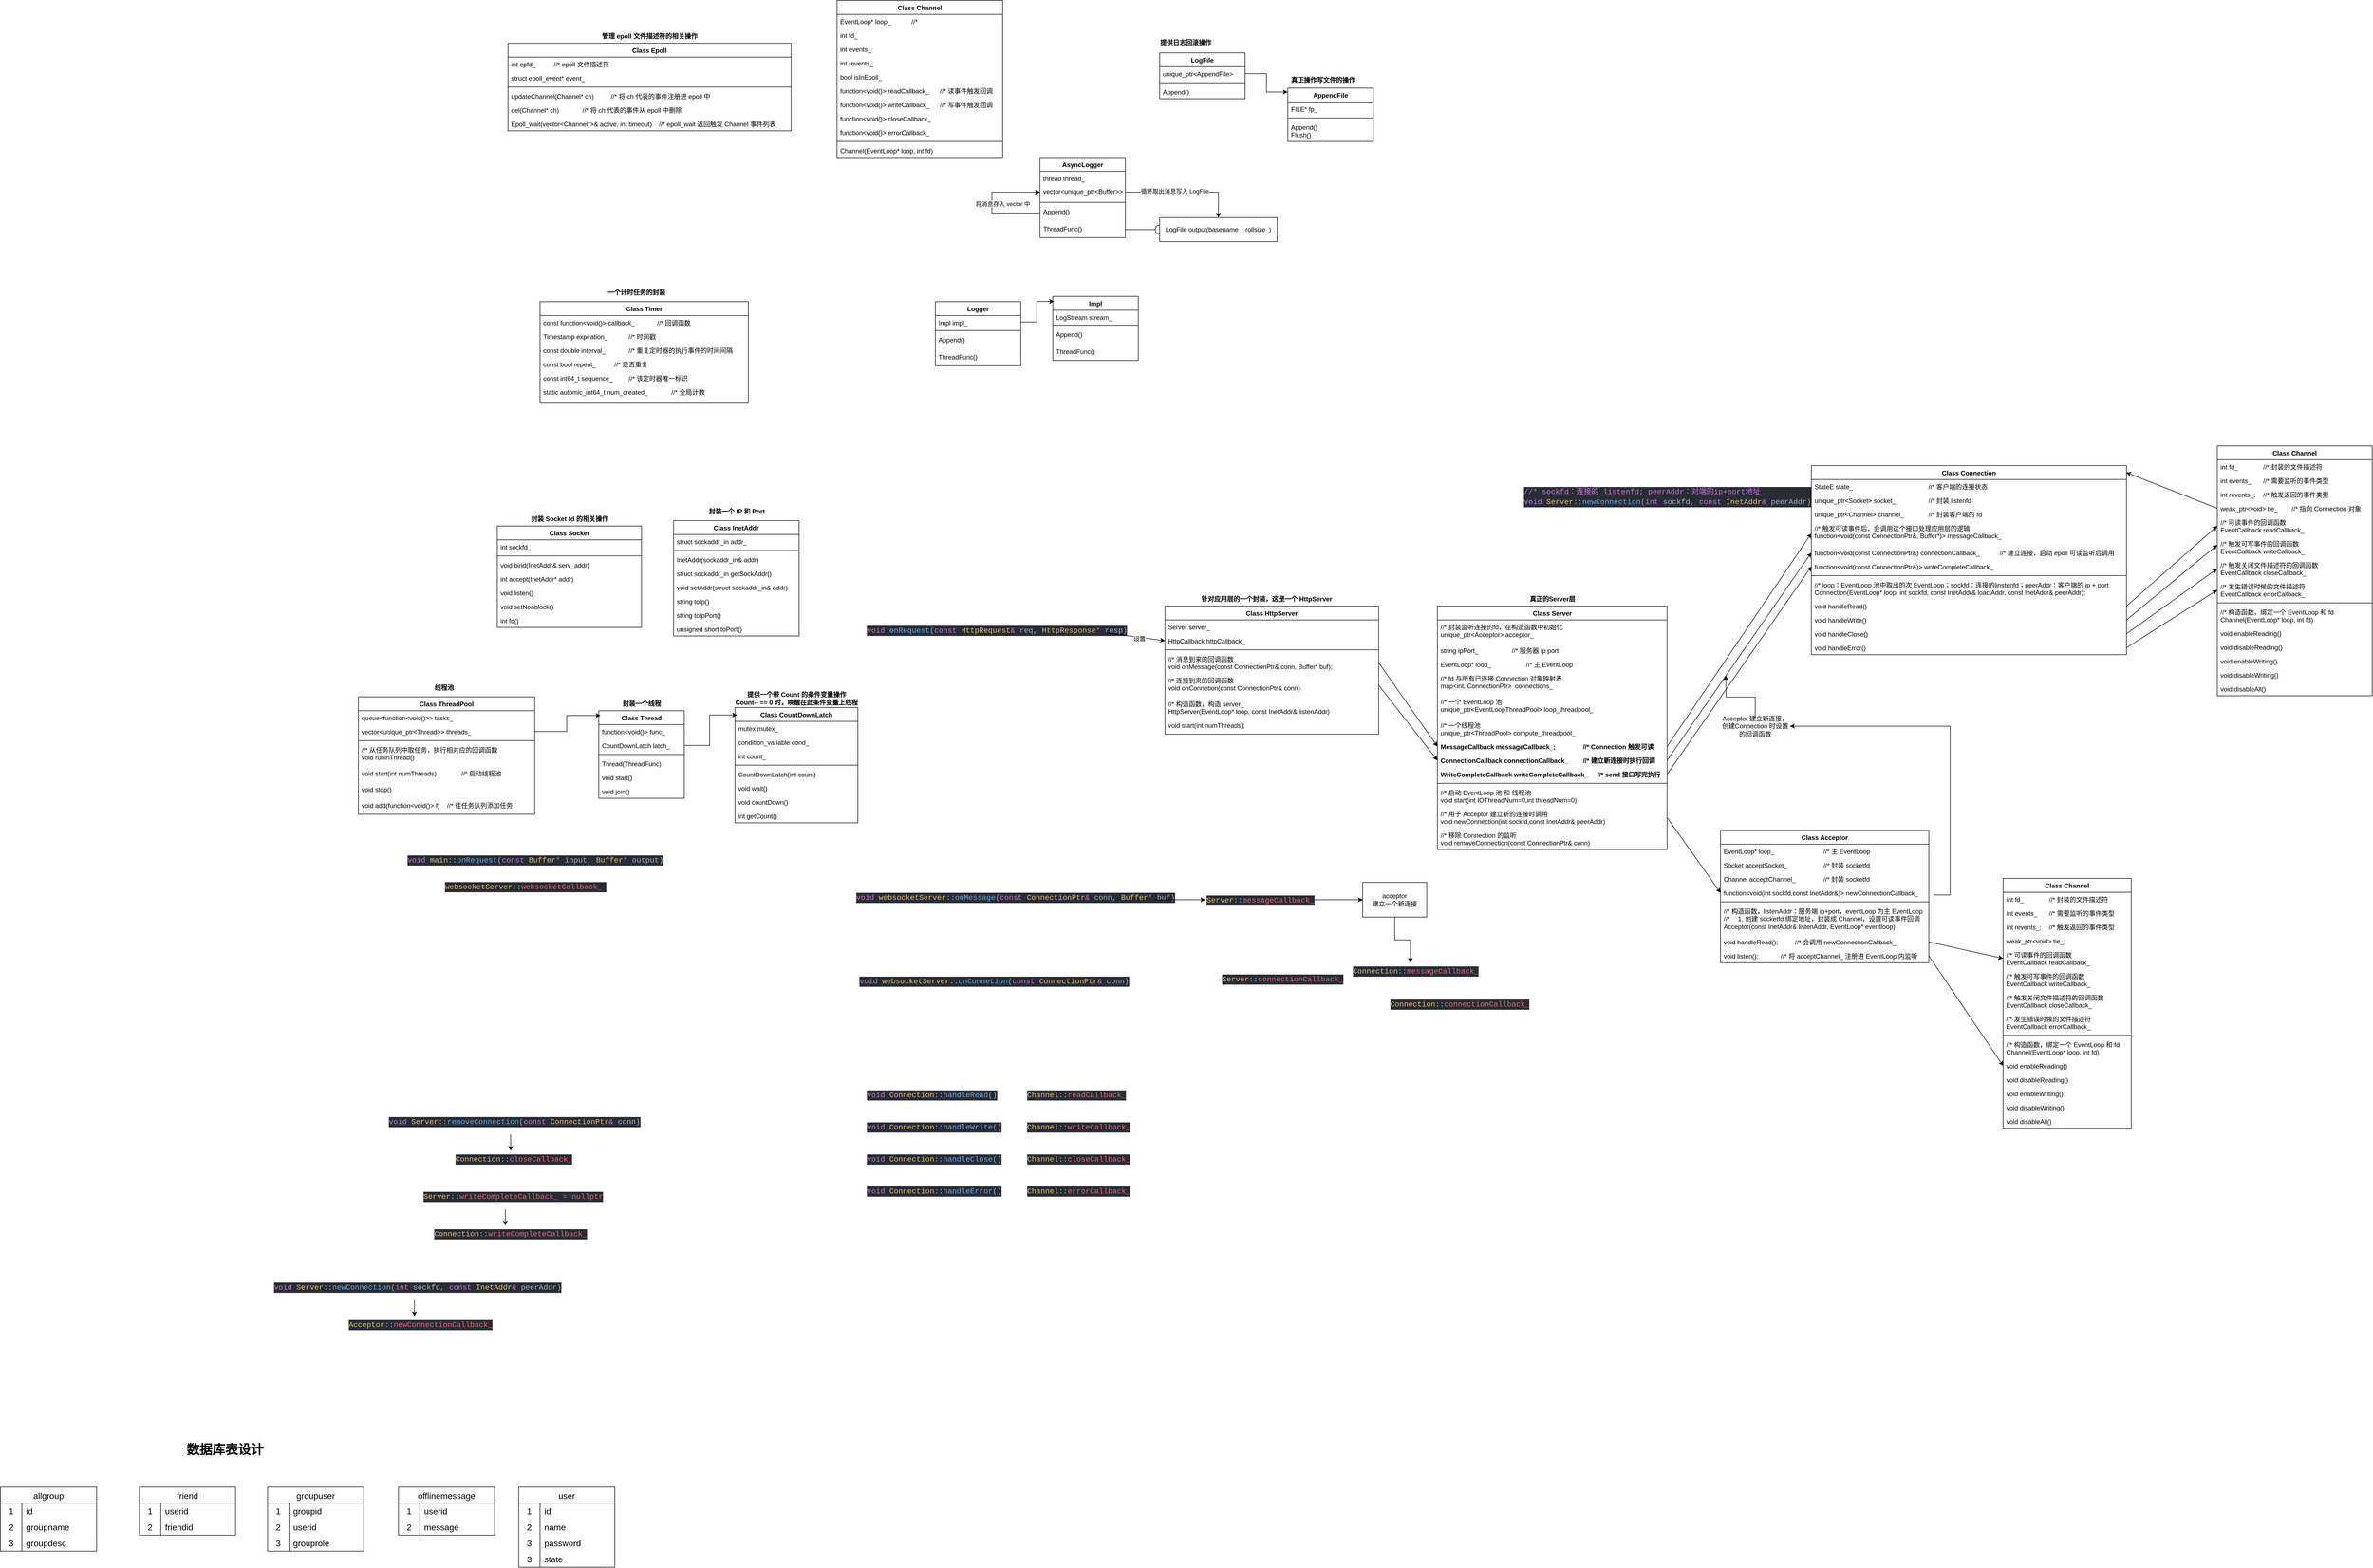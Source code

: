 <mxfile version="27.1.6">
  <diagram name="Page-1" id="2ca16b54-16f6-2749-3443-fa8db7711227">
    <mxGraphModel dx="5320" dy="893" grid="1" gridSize="10" guides="1" tooltips="1" connect="1" arrows="1" fold="1" page="1" pageScale="1" pageWidth="4681" pageHeight="3300" background="none" math="0" shadow="0">
      <root>
        <mxCell id="0" />
        <mxCell id="1" parent="0" />
        <mxCell id="eg7fZ7Qx4ifohQcsQK5a-2" value="LogFile" style="swimlane;fontStyle=1;align=center;verticalAlign=top;childLayout=stackLayout;horizontal=1;startSize=26;horizontalStack=0;resizeParent=1;resizeParentMax=0;resizeLast=0;collapsible=1;marginBottom=0;whiteSpace=wrap;html=1;" parent="1" vertex="1">
          <mxGeometry x="110" y="144" width="160" height="86" as="geometry">
            <mxRectangle x="110" y="144" width="80" height="30" as="alternateBounds" />
          </mxGeometry>
        </mxCell>
        <mxCell id="eg7fZ7Qx4ifohQcsQK5a-3" value="unique_ptr&amp;lt;AppendFile&amp;gt;&amp;nbsp;" style="text;strokeColor=none;fillColor=none;align=left;verticalAlign=top;spacingLeft=4;spacingRight=4;overflow=hidden;rotatable=0;points=[[0,0.5],[1,0.5]];portConstraint=eastwest;whiteSpace=wrap;html=1;" parent="eg7fZ7Qx4ifohQcsQK5a-2" vertex="1">
          <mxGeometry y="26" width="160" height="26" as="geometry" />
        </mxCell>
        <mxCell id="eg7fZ7Qx4ifohQcsQK5a-4" value="" style="line;strokeWidth=1;fillColor=none;align=left;verticalAlign=middle;spacingTop=-1;spacingLeft=3;spacingRight=3;rotatable=0;labelPosition=right;points=[];portConstraint=eastwest;strokeColor=inherit;" parent="eg7fZ7Qx4ifohQcsQK5a-2" vertex="1">
          <mxGeometry y="52" width="160" height="8" as="geometry" />
        </mxCell>
        <mxCell id="eg7fZ7Qx4ifohQcsQK5a-5" value="Append()" style="text;strokeColor=none;fillColor=none;align=left;verticalAlign=top;spacingLeft=4;spacingRight=4;overflow=hidden;rotatable=0;points=[[0,0.5],[1,0.5]];portConstraint=eastwest;whiteSpace=wrap;html=1;" parent="eg7fZ7Qx4ifohQcsQK5a-2" vertex="1">
          <mxGeometry y="60" width="160" height="26" as="geometry" />
        </mxCell>
        <mxCell id="eg7fZ7Qx4ifohQcsQK5a-7" value="提供日志回滚操作" style="text;strokeColor=none;fillColor=none;align=left;verticalAlign=middle;spacingLeft=4;spacingRight=4;overflow=hidden;points=[[0,0.5],[1,0.5]];portConstraint=eastwest;rotatable=0;whiteSpace=wrap;html=1;fontStyle=1;fontFamily=Lucida Console;" parent="1" vertex="1">
          <mxGeometry x="105" y="110" width="170" height="30" as="geometry" />
        </mxCell>
        <mxCell id="eg7fZ7Qx4ifohQcsQK5a-8" value="AppendFile" style="swimlane;fontStyle=1;align=center;verticalAlign=top;childLayout=stackLayout;horizontal=1;startSize=26;horizontalStack=0;resizeParent=1;resizeParentMax=0;resizeLast=0;collapsible=1;marginBottom=0;whiteSpace=wrap;html=1;" parent="1" vertex="1">
          <mxGeometry x="350" y="210" width="160" height="100" as="geometry">
            <mxRectangle x="110" y="144" width="80" height="30" as="alternateBounds" />
          </mxGeometry>
        </mxCell>
        <mxCell id="eg7fZ7Qx4ifohQcsQK5a-9" value="FILE* fp_" style="text;strokeColor=none;fillColor=none;align=left;verticalAlign=top;spacingLeft=4;spacingRight=4;overflow=hidden;rotatable=0;points=[[0,0.5],[1,0.5]];portConstraint=eastwest;whiteSpace=wrap;html=1;" parent="eg7fZ7Qx4ifohQcsQK5a-8" vertex="1">
          <mxGeometry y="26" width="160" height="26" as="geometry" />
        </mxCell>
        <mxCell id="eg7fZ7Qx4ifohQcsQK5a-10" value="" style="line;strokeWidth=1;fillColor=none;align=left;verticalAlign=middle;spacingTop=-1;spacingLeft=3;spacingRight=3;rotatable=0;labelPosition=right;points=[];portConstraint=eastwest;strokeColor=inherit;" parent="eg7fZ7Qx4ifohQcsQK5a-8" vertex="1">
          <mxGeometry y="52" width="160" height="8" as="geometry" />
        </mxCell>
        <mxCell id="eg7fZ7Qx4ifohQcsQK5a-11" value="Append()&lt;div&gt;Flush()&lt;/div&gt;" style="text;strokeColor=none;fillColor=none;align=left;verticalAlign=top;spacingLeft=4;spacingRight=4;overflow=hidden;rotatable=0;points=[[0,0.5],[1,0.5]];portConstraint=eastwest;whiteSpace=wrap;html=1;" parent="eg7fZ7Qx4ifohQcsQK5a-8" vertex="1">
          <mxGeometry y="60" width="160" height="40" as="geometry" />
        </mxCell>
        <mxCell id="eg7fZ7Qx4ifohQcsQK5a-14" style="edgeStyle=orthogonalEdgeStyle;rounded=0;orthogonalLoop=1;jettySize=auto;html=1;entryX=-0.001;entryY=0.074;entryDx=0;entryDy=0;entryPerimeter=0;" parent="1" source="eg7fZ7Qx4ifohQcsQK5a-3" target="eg7fZ7Qx4ifohQcsQK5a-8" edge="1">
          <mxGeometry relative="1" as="geometry" />
        </mxCell>
        <mxCell id="eg7fZ7Qx4ifohQcsQK5a-15" value="&lt;b&gt;真正操作写文件的操作&lt;/b&gt;" style="text;strokeColor=none;fillColor=none;align=left;verticalAlign=middle;spacingLeft=4;spacingRight=4;overflow=hidden;points=[[0,0.5],[1,0.5]];portConstraint=eastwest;rotatable=0;whiteSpace=wrap;html=1;fontFamily=Lucida Console;" parent="1" vertex="1">
          <mxGeometry x="350" y="180" width="170" height="30" as="geometry" />
        </mxCell>
        <mxCell id="eg7fZ7Qx4ifohQcsQK5a-16" value="AsyncLogger" style="swimlane;fontStyle=1;align=center;verticalAlign=top;childLayout=stackLayout;horizontal=1;startSize=26;horizontalStack=0;resizeParent=1;resizeParentMax=0;resizeLast=0;collapsible=1;marginBottom=0;whiteSpace=wrap;html=1;" parent="1" vertex="1">
          <mxGeometry x="-114.12" y="340" width="160" height="150" as="geometry">
            <mxRectangle x="110" y="144" width="80" height="30" as="alternateBounds" />
          </mxGeometry>
        </mxCell>
        <mxCell id="eg7fZ7Qx4ifohQcsQK5a-17" value="&lt;div&gt;thread thread_&lt;br&gt;&lt;/div&gt;" style="text;strokeColor=none;fillColor=none;align=left;verticalAlign=top;spacingLeft=4;spacingRight=4;overflow=hidden;rotatable=0;points=[[0,0.5],[1,0.5]];portConstraint=eastwest;whiteSpace=wrap;html=1;" parent="eg7fZ7Qx4ifohQcsQK5a-16" vertex="1">
          <mxGeometry y="26" width="160" height="24" as="geometry" />
        </mxCell>
        <mxCell id="eg7fZ7Qx4ifohQcsQK5a-21" value="&lt;span style=&quot;background-color: transparent;&quot;&gt;vector&amp;lt;unique_ptr&amp;lt;Buffer&amp;gt;&amp;gt;&lt;/span&gt;" style="text;strokeColor=none;fillColor=none;align=left;verticalAlign=top;spacingLeft=4;spacingRight=4;overflow=hidden;rotatable=0;points=[[0,0.5],[1,0.5]];portConstraint=eastwest;whiteSpace=wrap;html=1;" parent="eg7fZ7Qx4ifohQcsQK5a-16" vertex="1">
          <mxGeometry y="50" width="160" height="30" as="geometry" />
        </mxCell>
        <mxCell id="eg7fZ7Qx4ifohQcsQK5a-18" value="" style="line;strokeWidth=1;fillColor=none;align=left;verticalAlign=middle;spacingTop=-1;spacingLeft=3;spacingRight=3;rotatable=0;labelPosition=right;points=[];portConstraint=eastwest;strokeColor=inherit;" parent="eg7fZ7Qx4ifohQcsQK5a-16" vertex="1">
          <mxGeometry y="80" width="160" height="8" as="geometry" />
        </mxCell>
        <mxCell id="eg7fZ7Qx4ifohQcsQK5a-32" style="edgeStyle=orthogonalEdgeStyle;rounded=0;orthogonalLoop=1;jettySize=auto;html=1;entryX=0;entryY=0.5;entryDx=0;entryDy=0;exitX=0;exitY=0.5;exitDx=0;exitDy=0;" parent="eg7fZ7Qx4ifohQcsQK5a-16" source="eg7fZ7Qx4ifohQcsQK5a-19" target="eg7fZ7Qx4ifohQcsQK5a-21" edge="1">
          <mxGeometry relative="1" as="geometry">
            <mxPoint y="70" as="targetPoint" />
            <Array as="points">
              <mxPoint x="-90" y="104" />
              <mxPoint x="-90" y="65" />
            </Array>
          </mxGeometry>
        </mxCell>
        <mxCell id="eg7fZ7Qx4ifohQcsQK5a-33" value="将消息存入 vector 中" style="edgeLabel;html=1;align=center;verticalAlign=middle;resizable=0;points=[];" parent="eg7fZ7Qx4ifohQcsQK5a-32" vertex="1" connectable="0">
          <mxGeometry x="-0.11" relative="1" as="geometry">
            <mxPoint x="20" y="-10" as="offset" />
          </mxGeometry>
        </mxCell>
        <mxCell id="eg7fZ7Qx4ifohQcsQK5a-19" value="Append()" style="text;strokeColor=none;fillColor=none;align=left;verticalAlign=top;spacingLeft=4;spacingRight=4;overflow=hidden;rotatable=0;points=[[0,0.5],[1,0.5]];portConstraint=eastwest;whiteSpace=wrap;html=1;" parent="eg7fZ7Qx4ifohQcsQK5a-16" vertex="1">
          <mxGeometry y="88" width="160" height="32" as="geometry" />
        </mxCell>
        <mxCell id="eg7fZ7Qx4ifohQcsQK5a-24" value="ThreadFunc()" style="text;strokeColor=none;fillColor=none;align=left;verticalAlign=top;spacingLeft=4;spacingRight=4;overflow=hidden;rotatable=0;points=[[0,0.5],[1,0.5]];portConstraint=eastwest;whiteSpace=wrap;html=1;" parent="eg7fZ7Qx4ifohQcsQK5a-16" vertex="1">
          <mxGeometry y="120" width="160" height="30" as="geometry" />
        </mxCell>
        <mxCell id="eg7fZ7Qx4ifohQcsQK5a-27" value="LogFile output(basename_, rollsize_)" style="html=1;whiteSpace=wrap;" parent="1" vertex="1">
          <mxGeometry x="110" y="452.5" width="220" height="45" as="geometry" />
        </mxCell>
        <mxCell id="eg7fZ7Qx4ifohQcsQK5a-38" style="edgeStyle=orthogonalEdgeStyle;rounded=0;orthogonalLoop=1;jettySize=auto;html=1;entryX=0.5;entryY=0;entryDx=0;entryDy=0;" parent="1" source="eg7fZ7Qx4ifohQcsQK5a-21" target="eg7fZ7Qx4ifohQcsQK5a-27" edge="1">
          <mxGeometry relative="1" as="geometry">
            <mxPoint x="190" y="430" as="targetPoint" />
          </mxGeometry>
        </mxCell>
        <mxCell id="eg7fZ7Qx4ifohQcsQK5a-41" value="循环取出消息写入 LogFile" style="edgeLabel;html=1;align=center;verticalAlign=middle;resizable=0;points=[];" parent="eg7fZ7Qx4ifohQcsQK5a-38" vertex="1" connectable="0">
          <mxGeometry x="-0.175" y="2" relative="1" as="geometry">
            <mxPoint as="offset" />
          </mxGeometry>
        </mxCell>
        <mxCell id="eg7fZ7Qx4ifohQcsQK5a-42" value="" style="rounded=0;orthogonalLoop=1;jettySize=auto;html=1;endArrow=halfCircle;endFill=0;endSize=6;strokeWidth=1;sketch=0;fontSize=12;curved=1;entryX=0;entryY=0.5;entryDx=0;entryDy=0;" parent="1" source="eg7fZ7Qx4ifohQcsQK5a-24" target="eg7fZ7Qx4ifohQcsQK5a-27" edge="1">
          <mxGeometry relative="1" as="geometry">
            <mxPoint x="155" y="525" as="sourcePoint" />
            <mxPoint x="150" y="470" as="targetPoint" />
          </mxGeometry>
        </mxCell>
        <mxCell id="eg7fZ7Qx4ifohQcsQK5a-43" value="" style="ellipse;whiteSpace=wrap;html=1;align=center;aspect=fixed;fillColor=none;strokeColor=none;resizable=0;perimeter=centerPerimeter;rotatable=0;allowArrows=0;points=[];outlineConnect=1;" parent="1" vertex="1">
          <mxGeometry x="65" y="520" width="10" height="10" as="geometry" />
        </mxCell>
        <mxCell id="eg7fZ7Qx4ifohQcsQK5a-44" value="Logger" style="swimlane;fontStyle=1;align=center;verticalAlign=top;childLayout=stackLayout;horizontal=1;startSize=26;horizontalStack=0;resizeParent=1;resizeParentMax=0;resizeLast=0;collapsible=1;marginBottom=0;whiteSpace=wrap;html=1;" parent="1" vertex="1">
          <mxGeometry x="-310" y="610" width="160" height="120" as="geometry">
            <mxRectangle x="110" y="144" width="80" height="30" as="alternateBounds" />
          </mxGeometry>
        </mxCell>
        <mxCell id="eg7fZ7Qx4ifohQcsQK5a-45" value="Impl impl_" style="text;strokeColor=none;fillColor=none;align=left;verticalAlign=top;spacingLeft=4;spacingRight=4;overflow=hidden;rotatable=0;points=[[0,0.5],[1,0.5]];portConstraint=eastwest;whiteSpace=wrap;html=1;" parent="eg7fZ7Qx4ifohQcsQK5a-44" vertex="1">
          <mxGeometry y="26" width="160" height="24" as="geometry" />
        </mxCell>
        <mxCell id="eg7fZ7Qx4ifohQcsQK5a-47" value="" style="line;strokeWidth=1;fillColor=none;align=left;verticalAlign=middle;spacingTop=-1;spacingLeft=3;spacingRight=3;rotatable=0;labelPosition=right;points=[];portConstraint=eastwest;strokeColor=inherit;" parent="eg7fZ7Qx4ifohQcsQK5a-44" vertex="1">
          <mxGeometry y="50" width="160" height="8" as="geometry" />
        </mxCell>
        <mxCell id="eg7fZ7Qx4ifohQcsQK5a-50" value="Append()" style="text;strokeColor=none;fillColor=none;align=left;verticalAlign=top;spacingLeft=4;spacingRight=4;overflow=hidden;rotatable=0;points=[[0,0.5],[1,0.5]];portConstraint=eastwest;whiteSpace=wrap;html=1;" parent="eg7fZ7Qx4ifohQcsQK5a-44" vertex="1">
          <mxGeometry y="58" width="160" height="32" as="geometry" />
        </mxCell>
        <mxCell id="eg7fZ7Qx4ifohQcsQK5a-51" value="ThreadFunc()" style="text;strokeColor=none;fillColor=none;align=left;verticalAlign=top;spacingLeft=4;spacingRight=4;overflow=hidden;rotatable=0;points=[[0,0.5],[1,0.5]];portConstraint=eastwest;whiteSpace=wrap;html=1;" parent="eg7fZ7Qx4ifohQcsQK5a-44" vertex="1">
          <mxGeometry y="90" width="160" height="30" as="geometry" />
        </mxCell>
        <mxCell id="eg7fZ7Qx4ifohQcsQK5a-52" value="" style="ellipse;whiteSpace=wrap;html=1;align=center;aspect=fixed;fillColor=none;strokeColor=none;resizable=0;perimeter=centerPerimeter;rotatable=0;allowArrows=0;points=[];outlineConnect=1;" parent="1" vertex="1">
          <mxGeometry x="-35.88" y="655" width="10" height="10" as="geometry" />
        </mxCell>
        <mxCell id="eg7fZ7Qx4ifohQcsQK5a-53" value="Impl" style="swimlane;fontStyle=1;align=center;verticalAlign=top;childLayout=stackLayout;horizontal=1;startSize=26;horizontalStack=0;resizeParent=1;resizeParentMax=0;resizeLast=0;collapsible=1;marginBottom=0;whiteSpace=wrap;html=1;" parent="1" vertex="1">
          <mxGeometry x="-90" y="600" width="160" height="120" as="geometry">
            <mxRectangle x="110" y="144" width="80" height="30" as="alternateBounds" />
          </mxGeometry>
        </mxCell>
        <mxCell id="eg7fZ7Qx4ifohQcsQK5a-54" value="&lt;div&gt;LogStream stream_&lt;/div&gt;" style="text;strokeColor=none;fillColor=none;align=left;verticalAlign=top;spacingLeft=4;spacingRight=4;overflow=hidden;rotatable=0;points=[[0,0.5],[1,0.5]];portConstraint=eastwest;whiteSpace=wrap;html=1;" parent="eg7fZ7Qx4ifohQcsQK5a-53" vertex="1">
          <mxGeometry y="26" width="160" height="24" as="geometry" />
        </mxCell>
        <mxCell id="eg7fZ7Qx4ifohQcsQK5a-56" value="" style="line;strokeWidth=1;fillColor=none;align=left;verticalAlign=middle;spacingTop=-1;spacingLeft=3;spacingRight=3;rotatable=0;labelPosition=right;points=[];portConstraint=eastwest;strokeColor=inherit;" parent="eg7fZ7Qx4ifohQcsQK5a-53" vertex="1">
          <mxGeometry y="50" width="160" height="8" as="geometry" />
        </mxCell>
        <mxCell id="eg7fZ7Qx4ifohQcsQK5a-57" value="Append()" style="text;strokeColor=none;fillColor=none;align=left;verticalAlign=top;spacingLeft=4;spacingRight=4;overflow=hidden;rotatable=0;points=[[0,0.5],[1,0.5]];portConstraint=eastwest;whiteSpace=wrap;html=1;" parent="eg7fZ7Qx4ifohQcsQK5a-53" vertex="1">
          <mxGeometry y="58" width="160" height="32" as="geometry" />
        </mxCell>
        <mxCell id="eg7fZ7Qx4ifohQcsQK5a-58" value="ThreadFunc()" style="text;strokeColor=none;fillColor=none;align=left;verticalAlign=top;spacingLeft=4;spacingRight=4;overflow=hidden;rotatable=0;points=[[0,0.5],[1,0.5]];portConstraint=eastwest;whiteSpace=wrap;html=1;" parent="eg7fZ7Qx4ifohQcsQK5a-53" vertex="1">
          <mxGeometry y="90" width="160" height="30" as="geometry" />
        </mxCell>
        <mxCell id="eg7fZ7Qx4ifohQcsQK5a-59" style="edgeStyle=orthogonalEdgeStyle;rounded=0;orthogonalLoop=1;jettySize=auto;html=1;entryX=0.015;entryY=0.079;entryDx=0;entryDy=0;entryPerimeter=0;" parent="1" source="eg7fZ7Qx4ifohQcsQK5a-45" target="eg7fZ7Qx4ifohQcsQK5a-53" edge="1">
          <mxGeometry relative="1" as="geometry" />
        </mxCell>
        <mxCell id="OOnRTSh6GD4LPhkBgmr7-1" value="Class Timer" style="swimlane;fontStyle=1;align=center;verticalAlign=top;childLayout=stackLayout;horizontal=1;startSize=26;horizontalStack=0;resizeParent=1;resizeParentMax=0;resizeLast=0;collapsible=1;marginBottom=0;whiteSpace=wrap;html=1;" parent="1" vertex="1">
          <mxGeometry x="-1050" y="610" width="390" height="190" as="geometry" />
        </mxCell>
        <mxCell id="OOnRTSh6GD4LPhkBgmr7-2" value="const function&amp;lt;void()&amp;gt; callback_&lt;span style=&quot;white-space: pre;&quot;&gt;&#x9;&lt;/span&gt;&lt;span style=&quot;white-space: pre;&quot;&gt;&#x9;&lt;/span&gt;//* 回调函数" style="text;strokeColor=none;fillColor=none;align=left;verticalAlign=top;spacingLeft=4;spacingRight=4;overflow=hidden;rotatable=0;points=[[0,0.5],[1,0.5]];portConstraint=eastwest;whiteSpace=wrap;html=1;" parent="OOnRTSh6GD4LPhkBgmr7-1" vertex="1">
          <mxGeometry y="26" width="390" height="26" as="geometry" />
        </mxCell>
        <mxCell id="OOnRTSh6GD4LPhkBgmr7-5" value="Timestamp expiration_&lt;span style=&quot;white-space: pre;&quot;&gt;&#x9;&lt;/span&gt;&lt;span style=&quot;white-space: pre;&quot;&gt;&#x9;&lt;/span&gt;//* 时间戳" style="text;strokeColor=none;fillColor=none;align=left;verticalAlign=top;spacingLeft=4;spacingRight=4;overflow=hidden;rotatable=0;points=[[0,0.5],[1,0.5]];portConstraint=eastwest;whiteSpace=wrap;html=1;" parent="OOnRTSh6GD4LPhkBgmr7-1" vertex="1">
          <mxGeometry y="52" width="390" height="26" as="geometry" />
        </mxCell>
        <mxCell id="OOnRTSh6GD4LPhkBgmr7-6" value="const double interval_&lt;span style=&quot;white-space: pre;&quot;&gt;&#x9;&lt;span style=&quot;white-space: pre;&quot;&gt;&#x9;&lt;/span&gt;//*&lt;/span&gt;&amp;nbsp;重复定时器的执行事件的时间间隔&lt;span style=&quot;white-space: pre;&quot;&gt;&#x9;&lt;/span&gt;" style="text;strokeColor=none;fillColor=none;align=left;verticalAlign=top;spacingLeft=4;spacingRight=4;overflow=hidden;rotatable=0;points=[[0,0.5],[1,0.5]];portConstraint=eastwest;whiteSpace=wrap;html=1;" parent="OOnRTSh6GD4LPhkBgmr7-1" vertex="1">
          <mxGeometry y="78" width="390" height="26" as="geometry" />
        </mxCell>
        <mxCell id="OOnRTSh6GD4LPhkBgmr7-7" value="const bool repeat_&lt;span style=&quot;white-space: pre;&quot;&gt;&#x9;&lt;span style=&quot;white-space: pre;&quot;&gt;&#x9;&lt;/span&gt;//*&lt;/span&gt;&amp;nbsp;是否重复&lt;span style=&quot;white-space: pre;&quot;&gt;&#x9;&lt;/span&gt;" style="text;strokeColor=none;fillColor=none;align=left;verticalAlign=top;spacingLeft=4;spacingRight=4;overflow=hidden;rotatable=0;points=[[0,0.5],[1,0.5]];portConstraint=eastwest;whiteSpace=wrap;html=1;" parent="OOnRTSh6GD4LPhkBgmr7-1" vertex="1">
          <mxGeometry y="104" width="390" height="26" as="geometry" />
        </mxCell>
        <mxCell id="OOnRTSh6GD4LPhkBgmr7-8" value="const int64_t sequence_&lt;span style=&quot;white-space: pre;&quot;&gt;&#x9;&lt;span style=&quot;white-space: pre;&quot;&gt;&#x9;&lt;/span&gt;//*&lt;/span&gt;&amp;nbsp;该定时器唯一标识&lt;span style=&quot;white-space: pre;&quot;&gt;&#x9;&lt;/span&gt;" style="text;strokeColor=none;fillColor=none;align=left;verticalAlign=top;spacingLeft=4;spacingRight=4;overflow=hidden;rotatable=0;points=[[0,0.5],[1,0.5]];portConstraint=eastwest;whiteSpace=wrap;html=1;" parent="OOnRTSh6GD4LPhkBgmr7-1" vertex="1">
          <mxGeometry y="130" width="390" height="26" as="geometry" />
        </mxCell>
        <mxCell id="OOnRTSh6GD4LPhkBgmr7-9" value="static automic_int64_t num_created_&lt;span style=&quot;white-space: pre;&quot;&gt;&#x9;&lt;span style=&quot;white-space: pre;&quot;&gt;&#x9;&lt;/span&gt;//*&lt;/span&gt;&amp;nbsp;全局计数&lt;span style=&quot;white-space: pre;&quot;&gt;&#x9;&lt;/span&gt;" style="text;strokeColor=none;fillColor=none;align=left;verticalAlign=top;spacingLeft=4;spacingRight=4;overflow=hidden;rotatable=0;points=[[0,0.5],[1,0.5]];portConstraint=eastwest;whiteSpace=wrap;html=1;" parent="OOnRTSh6GD4LPhkBgmr7-1" vertex="1">
          <mxGeometry y="156" width="390" height="26" as="geometry" />
        </mxCell>
        <mxCell id="OOnRTSh6GD4LPhkBgmr7-3" value="" style="line;strokeWidth=1;fillColor=none;align=left;verticalAlign=middle;spacingTop=-1;spacingLeft=3;spacingRight=3;rotatable=0;labelPosition=right;points=[];portConstraint=eastwest;strokeColor=inherit;" parent="OOnRTSh6GD4LPhkBgmr7-1" vertex="1">
          <mxGeometry y="182" width="390" height="8" as="geometry" />
        </mxCell>
        <mxCell id="OOnRTSh6GD4LPhkBgmr7-10" value="一个计时任务的封装" style="text;align=center;fontStyle=1;verticalAlign=middle;spacingLeft=3;spacingRight=3;strokeColor=none;rotatable=0;points=[[0,0.5],[1,0.5]];portConstraint=eastwest;html=1;" parent="1" vertex="1">
          <mxGeometry x="-910" y="580" width="80" height="26" as="geometry" />
        </mxCell>
        <mxCell id="Yab6Imsjhd1hrr_P7zsS-1" value="Class Channel" style="swimlane;fontStyle=1;align=center;verticalAlign=top;childLayout=stackLayout;horizontal=1;startSize=26;horizontalStack=0;resizeParent=1;resizeParentMax=0;resizeLast=0;collapsible=1;marginBottom=0;whiteSpace=wrap;html=1;" parent="1" vertex="1">
          <mxGeometry x="-494" y="46" width="310" height="294" as="geometry" />
        </mxCell>
        <mxCell id="Yab6Imsjhd1hrr_P7zsS-2" value="EventLoop* loop_&lt;span style=&quot;white-space: pre;&quot;&gt;&#x9;&lt;/span&gt;&lt;span style=&quot;white-space: pre;&quot;&gt;&#x9;&lt;/span&gt;//*" style="text;strokeColor=none;fillColor=none;align=left;verticalAlign=top;spacingLeft=4;spacingRight=4;overflow=hidden;rotatable=0;points=[[0,0.5],[1,0.5]];portConstraint=eastwest;whiteSpace=wrap;html=1;" parent="Yab6Imsjhd1hrr_P7zsS-1" vertex="1">
          <mxGeometry y="26" width="310" height="26" as="geometry" />
        </mxCell>
        <mxCell id="Yab6Imsjhd1hrr_P7zsS-5" value="int fd_" style="text;strokeColor=none;fillColor=none;align=left;verticalAlign=top;spacingLeft=4;spacingRight=4;overflow=hidden;rotatable=0;points=[[0,0.5],[1,0.5]];portConstraint=eastwest;whiteSpace=wrap;html=1;" parent="Yab6Imsjhd1hrr_P7zsS-1" vertex="1">
          <mxGeometry y="52" width="310" height="26" as="geometry" />
        </mxCell>
        <mxCell id="Yab6Imsjhd1hrr_P7zsS-6" value="int events_" style="text;strokeColor=none;fillColor=none;align=left;verticalAlign=top;spacingLeft=4;spacingRight=4;overflow=hidden;rotatable=0;points=[[0,0.5],[1,0.5]];portConstraint=eastwest;whiteSpace=wrap;html=1;" parent="Yab6Imsjhd1hrr_P7zsS-1" vertex="1">
          <mxGeometry y="78" width="310" height="26" as="geometry" />
        </mxCell>
        <mxCell id="Yab6Imsjhd1hrr_P7zsS-7" value="int revents_" style="text;strokeColor=none;fillColor=none;align=left;verticalAlign=top;spacingLeft=4;spacingRight=4;overflow=hidden;rotatable=0;points=[[0,0.5],[1,0.5]];portConstraint=eastwest;whiteSpace=wrap;html=1;" parent="Yab6Imsjhd1hrr_P7zsS-1" vertex="1">
          <mxGeometry y="104" width="310" height="26" as="geometry" />
        </mxCell>
        <mxCell id="Yab6Imsjhd1hrr_P7zsS-8" value="bool isInEpoll_" style="text;strokeColor=none;fillColor=none;align=left;verticalAlign=top;spacingLeft=4;spacingRight=4;overflow=hidden;rotatable=0;points=[[0,0.5],[1,0.5]];portConstraint=eastwest;whiteSpace=wrap;html=1;" parent="Yab6Imsjhd1hrr_P7zsS-1" vertex="1">
          <mxGeometry y="130" width="310" height="26" as="geometry" />
        </mxCell>
        <mxCell id="Yab6Imsjhd1hrr_P7zsS-9" value="function&amp;lt;void()&amp;gt; readCallback_&lt;span style=&quot;white-space: pre;&quot;&gt;&#x9;&lt;/span&gt;//* 读事件触发回调" style="text;strokeColor=none;fillColor=none;align=left;verticalAlign=top;spacingLeft=4;spacingRight=4;overflow=hidden;rotatable=0;points=[[0,0.5],[1,0.5]];portConstraint=eastwest;whiteSpace=wrap;html=1;" parent="Yab6Imsjhd1hrr_P7zsS-1" vertex="1">
          <mxGeometry y="156" width="310" height="26" as="geometry" />
        </mxCell>
        <mxCell id="Yab6Imsjhd1hrr_P7zsS-10" value="function&amp;lt;void()&amp;gt; writeCallback_&lt;span style=&quot;white-space: pre;&quot;&gt;&#x9;&lt;/span&gt;//* 写事件触发回调" style="text;strokeColor=none;fillColor=none;align=left;verticalAlign=top;spacingLeft=4;spacingRight=4;overflow=hidden;rotatable=0;points=[[0,0.5],[1,0.5]];portConstraint=eastwest;whiteSpace=wrap;html=1;" parent="Yab6Imsjhd1hrr_P7zsS-1" vertex="1">
          <mxGeometry y="182" width="310" height="26" as="geometry" />
        </mxCell>
        <mxCell id="Yab6Imsjhd1hrr_P7zsS-11" value="function&amp;lt;void()&amp;gt; closeCallback_" style="text;strokeColor=none;fillColor=none;align=left;verticalAlign=top;spacingLeft=4;spacingRight=4;overflow=hidden;rotatable=0;points=[[0,0.5],[1,0.5]];portConstraint=eastwest;whiteSpace=wrap;html=1;" parent="Yab6Imsjhd1hrr_P7zsS-1" vertex="1">
          <mxGeometry y="208" width="310" height="26" as="geometry" />
        </mxCell>
        <mxCell id="Yab6Imsjhd1hrr_P7zsS-12" value="function&amp;lt;void()&amp;gt; errorCallback_" style="text;strokeColor=none;fillColor=none;align=left;verticalAlign=top;spacingLeft=4;spacingRight=4;overflow=hidden;rotatable=0;points=[[0,0.5],[1,0.5]];portConstraint=eastwest;whiteSpace=wrap;html=1;" parent="Yab6Imsjhd1hrr_P7zsS-1" vertex="1">
          <mxGeometry y="234" width="310" height="26" as="geometry" />
        </mxCell>
        <mxCell id="Yab6Imsjhd1hrr_P7zsS-3" value="" style="line;strokeWidth=1;fillColor=none;align=left;verticalAlign=middle;spacingTop=-1;spacingLeft=3;spacingRight=3;rotatable=0;labelPosition=right;points=[];portConstraint=eastwest;strokeColor=inherit;" parent="Yab6Imsjhd1hrr_P7zsS-1" vertex="1">
          <mxGeometry y="260" width="310" height="8" as="geometry" />
        </mxCell>
        <mxCell id="Yab6Imsjhd1hrr_P7zsS-4" value="Channel(EventLoop* loop, int fd)" style="text;strokeColor=none;fillColor=none;align=left;verticalAlign=top;spacingLeft=4;spacingRight=4;overflow=hidden;rotatable=0;points=[[0,0.5],[1,0.5]];portConstraint=eastwest;whiteSpace=wrap;html=1;" parent="Yab6Imsjhd1hrr_P7zsS-1" vertex="1">
          <mxGeometry y="268" width="310" height="26" as="geometry" />
        </mxCell>
        <mxCell id="Yab6Imsjhd1hrr_P7zsS-13" value="Class Epoll" style="swimlane;fontStyle=1;align=center;verticalAlign=top;childLayout=stackLayout;horizontal=1;startSize=26;horizontalStack=0;resizeParent=1;resizeParentMax=0;resizeLast=0;collapsible=1;marginBottom=0;whiteSpace=wrap;html=1;" parent="1" vertex="1">
          <mxGeometry x="-1110" y="126" width="530" height="164" as="geometry" />
        </mxCell>
        <mxCell id="Yab6Imsjhd1hrr_P7zsS-14" value="int epfd_&amp;nbsp;&lt;span style=&quot;white-space: pre;&quot;&gt;&#x9;&lt;/span&gt;&lt;span style=&quot;white-space: pre;&quot;&gt;&#x9;&lt;/span&gt;//* epoll 文件描述符" style="text;strokeColor=none;fillColor=none;align=left;verticalAlign=top;spacingLeft=4;spacingRight=4;overflow=hidden;rotatable=0;points=[[0,0.5],[1,0.5]];portConstraint=eastwest;whiteSpace=wrap;html=1;" parent="Yab6Imsjhd1hrr_P7zsS-13" vertex="1">
          <mxGeometry y="26" width="530" height="26" as="geometry" />
        </mxCell>
        <mxCell id="Yab6Imsjhd1hrr_P7zsS-17" value="struct epoll_event* event_" style="text;strokeColor=none;fillColor=none;align=left;verticalAlign=top;spacingLeft=4;spacingRight=4;overflow=hidden;rotatable=0;points=[[0,0.5],[1,0.5]];portConstraint=eastwest;whiteSpace=wrap;html=1;" parent="Yab6Imsjhd1hrr_P7zsS-13" vertex="1">
          <mxGeometry y="52" width="530" height="26" as="geometry" />
        </mxCell>
        <mxCell id="Yab6Imsjhd1hrr_P7zsS-15" value="" style="line;strokeWidth=1;fillColor=none;align=left;verticalAlign=middle;spacingTop=-1;spacingLeft=3;spacingRight=3;rotatable=0;labelPosition=right;points=[];portConstraint=eastwest;strokeColor=inherit;" parent="Yab6Imsjhd1hrr_P7zsS-13" vertex="1">
          <mxGeometry y="78" width="530" height="8" as="geometry" />
        </mxCell>
        <mxCell id="Yab6Imsjhd1hrr_P7zsS-16" value="updateChannel(Channel* ch)&lt;span style=&quot;white-space: pre;&quot;&gt;&#x9;&lt;span style=&quot;white-space: pre;&quot;&gt;&#x9;&lt;/span&gt;&lt;/span&gt;//* 将 ch 代表的事件注册进 epoll 中" style="text;strokeColor=none;fillColor=none;align=left;verticalAlign=top;spacingLeft=4;spacingRight=4;overflow=hidden;rotatable=0;points=[[0,0.5],[1,0.5]];portConstraint=eastwest;whiteSpace=wrap;html=1;" parent="Yab6Imsjhd1hrr_P7zsS-13" vertex="1">
          <mxGeometry y="86" width="530" height="26" as="geometry" />
        </mxCell>
        <mxCell id="Yab6Imsjhd1hrr_P7zsS-19" value="del(Channel* ch)&lt;span style=&quot;white-space: pre;&quot;&gt;&#x9;&lt;/span&gt;&lt;span style=&quot;white-space: pre;&quot;&gt;&#x9;&lt;/span&gt;//* 将 ch 代表的事件从 epoll 中删除" style="text;strokeColor=none;fillColor=none;align=left;verticalAlign=top;spacingLeft=4;spacingRight=4;overflow=hidden;rotatable=0;points=[[0,0.5],[1,0.5]];portConstraint=eastwest;whiteSpace=wrap;html=1;" parent="Yab6Imsjhd1hrr_P7zsS-13" vertex="1">
          <mxGeometry y="112" width="530" height="26" as="geometry" />
        </mxCell>
        <mxCell id="Yab6Imsjhd1hrr_P7zsS-20" value="Epoll_wait(vector&amp;lt;Channel*&amp;gt;&amp;amp; active, int timeout)&lt;span style=&quot;white-space: pre;&quot;&gt;&#x9;&lt;/span&gt;&amp;nbsp; &amp;nbsp;//* epoll_wait 返回触发 Channel 事件列表" style="text;strokeColor=none;fillColor=none;align=left;verticalAlign=top;spacingLeft=4;spacingRight=4;overflow=hidden;rotatable=0;points=[[0,0.5],[1,0.5]];portConstraint=eastwest;whiteSpace=wrap;html=1;" parent="Yab6Imsjhd1hrr_P7zsS-13" vertex="1">
          <mxGeometry y="138" width="530" height="26" as="geometry" />
        </mxCell>
        <mxCell id="Yab6Imsjhd1hrr_P7zsS-18" value="管理 epoll 文件描述符的相关操作" style="text;align=center;fontStyle=1;verticalAlign=middle;spacingLeft=3;spacingRight=3;strokeColor=none;rotatable=0;points=[[0,0.5],[1,0.5]];portConstraint=eastwest;html=1;" parent="1" vertex="1">
          <mxGeometry x="-885" y="100" width="80" height="26" as="geometry" />
        </mxCell>
        <mxCell id="NpfTrIcf8r5zGEg2071M-1" value="Class InetAddr" style="swimlane;fontStyle=1;align=center;verticalAlign=top;childLayout=stackLayout;horizontal=1;startSize=26;horizontalStack=0;resizeParent=1;resizeParentMax=0;resizeLast=0;collapsible=1;marginBottom=0;whiteSpace=wrap;html=1;" parent="1" vertex="1">
          <mxGeometry x="-800" y="1020" width="235" height="216" as="geometry" />
        </mxCell>
        <mxCell id="NpfTrIcf8r5zGEg2071M-2" value="struct sockaddr_in addr_" style="text;strokeColor=none;fillColor=none;align=left;verticalAlign=top;spacingLeft=4;spacingRight=4;overflow=hidden;rotatable=0;points=[[0,0.5],[1,0.5]];portConstraint=eastwest;whiteSpace=wrap;html=1;" parent="NpfTrIcf8r5zGEg2071M-1" vertex="1">
          <mxGeometry y="26" width="235" height="26" as="geometry" />
        </mxCell>
        <mxCell id="NpfTrIcf8r5zGEg2071M-3" value="" style="line;strokeWidth=1;fillColor=none;align=left;verticalAlign=middle;spacingTop=-1;spacingLeft=3;spacingRight=3;rotatable=0;labelPosition=right;points=[];portConstraint=eastwest;strokeColor=inherit;" parent="NpfTrIcf8r5zGEg2071M-1" vertex="1">
          <mxGeometry y="52" width="235" height="8" as="geometry" />
        </mxCell>
        <mxCell id="NpfTrIcf8r5zGEg2071M-4" value="InetAddr(sockaddr_in&amp;amp; addr)" style="text;strokeColor=none;fillColor=none;align=left;verticalAlign=top;spacingLeft=4;spacingRight=4;overflow=hidden;rotatable=0;points=[[0,0.5],[1,0.5]];portConstraint=eastwest;whiteSpace=wrap;html=1;" parent="NpfTrIcf8r5zGEg2071M-1" vertex="1">
          <mxGeometry y="60" width="235" height="26" as="geometry" />
        </mxCell>
        <mxCell id="NpfTrIcf8r5zGEg2071M-5" value="struct sockaddr_in getSockAddr()" style="text;strokeColor=none;fillColor=none;align=left;verticalAlign=top;spacingLeft=4;spacingRight=4;overflow=hidden;rotatable=0;points=[[0,0.5],[1,0.5]];portConstraint=eastwest;whiteSpace=wrap;html=1;" parent="NpfTrIcf8r5zGEg2071M-1" vertex="1">
          <mxGeometry y="86" width="235" height="26" as="geometry" />
        </mxCell>
        <mxCell id="NpfTrIcf8r5zGEg2071M-6" value="void setAddr(&lt;span style=&quot;color: rgba(0, 0, 0, 0); font-family: monospace; font-size: 0px; text-wrap: nowrap;&quot;&gt;&lt;span style=&quot;color: rgb(0, 0, 0); font-family: Helvetica; font-size: 12px; text-wrap: wrap;&quot;&gt;struct sockaddr_in&amp;amp; addr&lt;/span&gt;%3CmxGraphModel%3E%3Croot%3E%3CmxCell%20id%3D%220%22%2F%3E%3CmxCell%20id%3D%221%22%20parent%3D%220%22%2F%3E%3CmxCell%20id%3D%222%22%20value%3D%22struct%20sockaddr_in%20getSockAddr()%22%20style%3D%22text%3BstrokeColor%3Dnone%3BfillColor%3Dnone%3Balign%3Dleft%3BverticalAlign%3Dtop%3BspacingLeft%3D4%3BspacingRight%3D4%3Boverflow%3Dhidden%3Brotatable%3D0%3Bpoints%3D%5B%5B0%2C0.5%5D%2C%5B1%2C0.5%5D%5D%3BportConstraint%3Deastwest%3BwhiteSpace%3Dwrap%3Bhtml%3D1%3B%22%20vertex%3D%221%22%20parent%3D%221%22%3E%3CmxGeometry%20x%3D%22-935%22%20y%3D%221056%22%20width%3D%22235%22%20height%3D%2226%22%20as%3D%22geometry%22%2F%3E%3C%2FmxCell%3E%3C%2Froot%3E%3C%2FmxGraphModel%3E&lt;/span&gt;)" style="text;strokeColor=none;fillColor=none;align=left;verticalAlign=top;spacingLeft=4;spacingRight=4;overflow=hidden;rotatable=0;points=[[0,0.5],[1,0.5]];portConstraint=eastwest;whiteSpace=wrap;html=1;" parent="NpfTrIcf8r5zGEg2071M-1" vertex="1">
          <mxGeometry y="112" width="235" height="26" as="geometry" />
        </mxCell>
        <mxCell id="NpfTrIcf8r5zGEg2071M-7" value="string toIp()" style="text;strokeColor=none;fillColor=none;align=left;verticalAlign=top;spacingLeft=4;spacingRight=4;overflow=hidden;rotatable=0;points=[[0,0.5],[1,0.5]];portConstraint=eastwest;whiteSpace=wrap;html=1;" parent="NpfTrIcf8r5zGEg2071M-1" vertex="1">
          <mxGeometry y="138" width="235" height="26" as="geometry" />
        </mxCell>
        <mxCell id="NpfTrIcf8r5zGEg2071M-8" value="string toIpPort()" style="text;strokeColor=none;fillColor=none;align=left;verticalAlign=top;spacingLeft=4;spacingRight=4;overflow=hidden;rotatable=0;points=[[0,0.5],[1,0.5]];portConstraint=eastwest;whiteSpace=wrap;html=1;" parent="NpfTrIcf8r5zGEg2071M-1" vertex="1">
          <mxGeometry y="164" width="235" height="26" as="geometry" />
        </mxCell>
        <mxCell id="NpfTrIcf8r5zGEg2071M-9" value="unsigned short toPort()" style="text;strokeColor=none;fillColor=none;align=left;verticalAlign=top;spacingLeft=4;spacingRight=4;overflow=hidden;rotatable=0;points=[[0,0.5],[1,0.5]];portConstraint=eastwest;whiteSpace=wrap;html=1;" parent="NpfTrIcf8r5zGEg2071M-1" vertex="1">
          <mxGeometry y="190" width="235" height="26" as="geometry" />
        </mxCell>
        <mxCell id="NpfTrIcf8r5zGEg2071M-10" value="封装一个 IP 和 Port" style="text;align=center;fontStyle=1;verticalAlign=middle;spacingLeft=3;spacingRight=3;strokeColor=none;rotatable=0;points=[[0,0.5],[1,0.5]];portConstraint=eastwest;html=1;" parent="1" vertex="1">
          <mxGeometry x="-722.5" y="990" width="80" height="26" as="geometry" />
        </mxCell>
        <mxCell id="NpfTrIcf8r5zGEg2071M-11" value="Class Socket" style="swimlane;fontStyle=1;align=center;verticalAlign=top;childLayout=stackLayout;horizontal=1;startSize=26;horizontalStack=0;resizeParent=1;resizeParentMax=0;resizeLast=0;collapsible=1;marginBottom=0;whiteSpace=wrap;html=1;" parent="1" vertex="1">
          <mxGeometry x="-1130" y="1030" width="270" height="190" as="geometry" />
        </mxCell>
        <mxCell id="NpfTrIcf8r5zGEg2071M-12" value="int sockfd_" style="text;strokeColor=none;fillColor=none;align=left;verticalAlign=top;spacingLeft=4;spacingRight=4;overflow=hidden;rotatable=0;points=[[0,0.5],[1,0.5]];portConstraint=eastwest;whiteSpace=wrap;html=1;" parent="NpfTrIcf8r5zGEg2071M-11" vertex="1">
          <mxGeometry y="26" width="270" height="26" as="geometry" />
        </mxCell>
        <mxCell id="NpfTrIcf8r5zGEg2071M-13" value="" style="line;strokeWidth=1;fillColor=none;align=left;verticalAlign=middle;spacingTop=-1;spacingLeft=3;spacingRight=3;rotatable=0;labelPosition=right;points=[];portConstraint=eastwest;strokeColor=inherit;" parent="NpfTrIcf8r5zGEg2071M-11" vertex="1">
          <mxGeometry y="52" width="270" height="8" as="geometry" />
        </mxCell>
        <mxCell id="NpfTrIcf8r5zGEg2071M-14" value="void bind(InetAddr&amp;amp; serv_addr)" style="text;strokeColor=none;fillColor=none;align=left;verticalAlign=top;spacingLeft=4;spacingRight=4;overflow=hidden;rotatable=0;points=[[0,0.5],[1,0.5]];portConstraint=eastwest;whiteSpace=wrap;html=1;" parent="NpfTrIcf8r5zGEg2071M-11" vertex="1">
          <mxGeometry y="60" width="270" height="26" as="geometry" />
        </mxCell>
        <mxCell id="NpfTrIcf8r5zGEg2071M-15" value="int accept(InetAddr* addr)" style="text;strokeColor=none;fillColor=none;align=left;verticalAlign=top;spacingLeft=4;spacingRight=4;overflow=hidden;rotatable=0;points=[[0,0.5],[1,0.5]];portConstraint=eastwest;whiteSpace=wrap;html=1;" parent="NpfTrIcf8r5zGEg2071M-11" vertex="1">
          <mxGeometry y="86" width="270" height="26" as="geometry" />
        </mxCell>
        <mxCell id="NpfTrIcf8r5zGEg2071M-16" value="void listen()" style="text;strokeColor=none;fillColor=none;align=left;verticalAlign=top;spacingLeft=4;spacingRight=4;overflow=hidden;rotatable=0;points=[[0,0.5],[1,0.5]];portConstraint=eastwest;whiteSpace=wrap;html=1;" parent="NpfTrIcf8r5zGEg2071M-11" vertex="1">
          <mxGeometry y="112" width="270" height="26" as="geometry" />
        </mxCell>
        <mxCell id="NpfTrIcf8r5zGEg2071M-17" value="void setNonblock()" style="text;strokeColor=none;fillColor=none;align=left;verticalAlign=top;spacingLeft=4;spacingRight=4;overflow=hidden;rotatable=0;points=[[0,0.5],[1,0.5]];portConstraint=eastwest;whiteSpace=wrap;html=1;" parent="NpfTrIcf8r5zGEg2071M-11" vertex="1">
          <mxGeometry y="138" width="270" height="26" as="geometry" />
        </mxCell>
        <mxCell id="NpfTrIcf8r5zGEg2071M-18" value="int fd()" style="text;strokeColor=none;fillColor=none;align=left;verticalAlign=top;spacingLeft=4;spacingRight=4;overflow=hidden;rotatable=0;points=[[0,0.5],[1,0.5]];portConstraint=eastwest;whiteSpace=wrap;html=1;" parent="NpfTrIcf8r5zGEg2071M-11" vertex="1">
          <mxGeometry y="164" width="270" height="26" as="geometry" />
        </mxCell>
        <mxCell id="NpfTrIcf8r5zGEg2071M-20" value="封装 Socket fd 的相关操作" style="text;align=center;fontStyle=1;verticalAlign=middle;spacingLeft=3;spacingRight=3;strokeColor=none;rotatable=0;points=[[0,0.5],[1,0.5]];portConstraint=eastwest;html=1;" parent="1" vertex="1">
          <mxGeometry x="-1035" y="1004" width="80" height="26" as="geometry" />
        </mxCell>
        <mxCell id="NpfTrIcf8r5zGEg2071M-21" value="Class CountDownLatch" style="swimlane;fontStyle=1;align=center;verticalAlign=top;childLayout=stackLayout;horizontal=1;startSize=26;horizontalStack=0;resizeParent=1;resizeParentMax=0;resizeLast=0;collapsible=1;marginBottom=0;whiteSpace=wrap;html=1;" parent="1" vertex="1">
          <mxGeometry x="-685" y="1370" width="230" height="216" as="geometry" />
        </mxCell>
        <mxCell id="NpfTrIcf8r5zGEg2071M-22" value="mutex mutex_" style="text;strokeColor=none;fillColor=none;align=left;verticalAlign=top;spacingLeft=4;spacingRight=4;overflow=hidden;rotatable=0;points=[[0,0.5],[1,0.5]];portConstraint=eastwest;whiteSpace=wrap;html=1;" parent="NpfTrIcf8r5zGEg2071M-21" vertex="1">
          <mxGeometry y="26" width="230" height="26" as="geometry" />
        </mxCell>
        <mxCell id="NpfTrIcf8r5zGEg2071M-25" value="condition_variable cond_" style="text;strokeColor=none;fillColor=none;align=left;verticalAlign=top;spacingLeft=4;spacingRight=4;overflow=hidden;rotatable=0;points=[[0,0.5],[1,0.5]];portConstraint=eastwest;whiteSpace=wrap;html=1;" parent="NpfTrIcf8r5zGEg2071M-21" vertex="1">
          <mxGeometry y="52" width="230" height="26" as="geometry" />
        </mxCell>
        <mxCell id="NpfTrIcf8r5zGEg2071M-26" value="int count_" style="text;strokeColor=none;fillColor=none;align=left;verticalAlign=top;spacingLeft=4;spacingRight=4;overflow=hidden;rotatable=0;points=[[0,0.5],[1,0.5]];portConstraint=eastwest;whiteSpace=wrap;html=1;" parent="NpfTrIcf8r5zGEg2071M-21" vertex="1">
          <mxGeometry y="78" width="230" height="26" as="geometry" />
        </mxCell>
        <mxCell id="NpfTrIcf8r5zGEg2071M-23" value="" style="line;strokeWidth=1;fillColor=none;align=left;verticalAlign=middle;spacingTop=-1;spacingLeft=3;spacingRight=3;rotatable=0;labelPosition=right;points=[];portConstraint=eastwest;strokeColor=inherit;" parent="NpfTrIcf8r5zGEg2071M-21" vertex="1">
          <mxGeometry y="104" width="230" height="8" as="geometry" />
        </mxCell>
        <mxCell id="NpfTrIcf8r5zGEg2071M-24" value="CountDownLatch(int count)" style="text;strokeColor=none;fillColor=none;align=left;verticalAlign=top;spacingLeft=4;spacingRight=4;overflow=hidden;rotatable=0;points=[[0,0.5],[1,0.5]];portConstraint=eastwest;whiteSpace=wrap;html=1;" parent="NpfTrIcf8r5zGEg2071M-21" vertex="1">
          <mxGeometry y="112" width="230" height="26" as="geometry" />
        </mxCell>
        <mxCell id="NpfTrIcf8r5zGEg2071M-27" value="void wait()" style="text;strokeColor=none;fillColor=none;align=left;verticalAlign=top;spacingLeft=4;spacingRight=4;overflow=hidden;rotatable=0;points=[[0,0.5],[1,0.5]];portConstraint=eastwest;whiteSpace=wrap;html=1;" parent="NpfTrIcf8r5zGEg2071M-21" vertex="1">
          <mxGeometry y="138" width="230" height="26" as="geometry" />
        </mxCell>
        <mxCell id="NpfTrIcf8r5zGEg2071M-28" value="void countDown()" style="text;strokeColor=none;fillColor=none;align=left;verticalAlign=top;spacingLeft=4;spacingRight=4;overflow=hidden;rotatable=0;points=[[0,0.5],[1,0.5]];portConstraint=eastwest;whiteSpace=wrap;html=1;" parent="NpfTrIcf8r5zGEg2071M-21" vertex="1">
          <mxGeometry y="164" width="230" height="26" as="geometry" />
        </mxCell>
        <mxCell id="NpfTrIcf8r5zGEg2071M-29" value="int getCount()" style="text;strokeColor=none;fillColor=none;align=left;verticalAlign=top;spacingLeft=4;spacingRight=4;overflow=hidden;rotatable=0;points=[[0,0.5],[1,0.5]];portConstraint=eastwest;whiteSpace=wrap;html=1;" parent="NpfTrIcf8r5zGEg2071M-21" vertex="1">
          <mxGeometry y="190" width="230" height="26" as="geometry" />
        </mxCell>
        <mxCell id="NpfTrIcf8r5zGEg2071M-30" value="提供一个带 Count 的条件变量操作&lt;div&gt;Count-- == 0 时，唤醒在此条件变量上线程&lt;/div&gt;" style="text;align=center;fontStyle=1;verticalAlign=middle;spacingLeft=3;spacingRight=3;strokeColor=none;rotatable=0;points=[[0,0.5],[1,0.5]];portConstraint=eastwest;html=1;" parent="1" vertex="1">
          <mxGeometry x="-610" y="1340" width="80" height="26" as="geometry" />
        </mxCell>
        <mxCell id="NpfTrIcf8r5zGEg2071M-31" value="Class Thread" style="swimlane;fontStyle=1;align=center;verticalAlign=top;childLayout=stackLayout;horizontal=1;startSize=26;horizontalStack=0;resizeParent=1;resizeParentMax=0;resizeLast=0;collapsible=1;marginBottom=0;whiteSpace=wrap;html=1;" parent="1" vertex="1">
          <mxGeometry x="-940" y="1376" width="160" height="164" as="geometry" />
        </mxCell>
        <mxCell id="NpfTrIcf8r5zGEg2071M-32" value="function&amp;lt;void()&amp;gt; func_" style="text;strokeColor=none;fillColor=none;align=left;verticalAlign=top;spacingLeft=4;spacingRight=4;overflow=hidden;rotatable=0;points=[[0,0.5],[1,0.5]];portConstraint=eastwest;whiteSpace=wrap;html=1;" parent="NpfTrIcf8r5zGEg2071M-31" vertex="1">
          <mxGeometry y="26" width="160" height="26" as="geometry" />
        </mxCell>
        <mxCell id="NpfTrIcf8r5zGEg2071M-35" value="CountDownLatch latch_" style="text;strokeColor=none;fillColor=none;align=left;verticalAlign=top;spacingLeft=4;spacingRight=4;overflow=hidden;rotatable=0;points=[[0,0.5],[1,0.5]];portConstraint=eastwest;whiteSpace=wrap;html=1;" parent="NpfTrIcf8r5zGEg2071M-31" vertex="1">
          <mxGeometry y="52" width="160" height="26" as="geometry" />
        </mxCell>
        <mxCell id="NpfTrIcf8r5zGEg2071M-33" value="" style="line;strokeWidth=1;fillColor=none;align=left;verticalAlign=middle;spacingTop=-1;spacingLeft=3;spacingRight=3;rotatable=0;labelPosition=right;points=[];portConstraint=eastwest;strokeColor=inherit;" parent="NpfTrIcf8r5zGEg2071M-31" vertex="1">
          <mxGeometry y="78" width="160" height="8" as="geometry" />
        </mxCell>
        <mxCell id="NpfTrIcf8r5zGEg2071M-34" value="Thread(ThreadFunc)" style="text;strokeColor=none;fillColor=none;align=left;verticalAlign=top;spacingLeft=4;spacingRight=4;overflow=hidden;rotatable=0;points=[[0,0.5],[1,0.5]];portConstraint=eastwest;whiteSpace=wrap;html=1;" parent="NpfTrIcf8r5zGEg2071M-31" vertex="1">
          <mxGeometry y="86" width="160" height="26" as="geometry" />
        </mxCell>
        <mxCell id="NpfTrIcf8r5zGEg2071M-36" value="void start()" style="text;strokeColor=none;fillColor=none;align=left;verticalAlign=top;spacingLeft=4;spacingRight=4;overflow=hidden;rotatable=0;points=[[0,0.5],[1,0.5]];portConstraint=eastwest;whiteSpace=wrap;html=1;" parent="NpfTrIcf8r5zGEg2071M-31" vertex="1">
          <mxGeometry y="112" width="160" height="26" as="geometry" />
        </mxCell>
        <mxCell id="NpfTrIcf8r5zGEg2071M-37" value="void join()" style="text;strokeColor=none;fillColor=none;align=left;verticalAlign=top;spacingLeft=4;spacingRight=4;overflow=hidden;rotatable=0;points=[[0,0.5],[1,0.5]];portConstraint=eastwest;whiteSpace=wrap;html=1;" parent="NpfTrIcf8r5zGEg2071M-31" vertex="1">
          <mxGeometry y="138" width="160" height="26" as="geometry" />
        </mxCell>
        <mxCell id="NpfTrIcf8r5zGEg2071M-39" style="edgeStyle=orthogonalEdgeStyle;rounded=0;orthogonalLoop=1;jettySize=auto;html=1;entryX=0.017;entryY=0.065;entryDx=0;entryDy=0;entryPerimeter=0;" parent="1" source="NpfTrIcf8r5zGEg2071M-35" target="NpfTrIcf8r5zGEg2071M-21" edge="1">
          <mxGeometry relative="1" as="geometry" />
        </mxCell>
        <mxCell id="NpfTrIcf8r5zGEg2071M-40" value="封装一个线程" style="text;align=center;fontStyle=1;verticalAlign=middle;spacingLeft=3;spacingRight=3;strokeColor=none;rotatable=0;points=[[0,0.5],[1,0.5]];portConstraint=eastwest;html=1;" parent="1" vertex="1">
          <mxGeometry x="-900" y="1350" width="80" height="26" as="geometry" />
        </mxCell>
        <mxCell id="NpfTrIcf8r5zGEg2071M-41" value="Class ThreadPool" style="swimlane;fontStyle=1;align=center;verticalAlign=top;childLayout=stackLayout;horizontal=1;startSize=26;horizontalStack=0;resizeParent=1;resizeParentMax=0;resizeLast=0;collapsible=1;marginBottom=0;whiteSpace=wrap;html=1;" parent="1" vertex="1">
          <mxGeometry x="-1390" y="1350" width="330" height="220" as="geometry" />
        </mxCell>
        <mxCell id="NpfTrIcf8r5zGEg2071M-42" value="queue&amp;lt;function&amp;lt;void()&amp;gt;&amp;gt; tasks_" style="text;strokeColor=none;fillColor=none;align=left;verticalAlign=top;spacingLeft=4;spacingRight=4;overflow=hidden;rotatable=0;points=[[0,0.5],[1,0.5]];portConstraint=eastwest;whiteSpace=wrap;html=1;" parent="NpfTrIcf8r5zGEg2071M-41" vertex="1">
          <mxGeometry y="26" width="330" height="26" as="geometry" />
        </mxCell>
        <mxCell id="NpfTrIcf8r5zGEg2071M-45" value="vector&amp;lt;unique_ptr&amp;lt;Thread&amp;gt;&amp;gt; threads_" style="text;strokeColor=none;fillColor=none;align=left;verticalAlign=top;spacingLeft=4;spacingRight=4;overflow=hidden;rotatable=0;points=[[0,0.5],[1,0.5]];portConstraint=eastwest;whiteSpace=wrap;html=1;" parent="NpfTrIcf8r5zGEg2071M-41" vertex="1">
          <mxGeometry y="52" width="330" height="26" as="geometry" />
        </mxCell>
        <mxCell id="NpfTrIcf8r5zGEg2071M-43" value="" style="line;strokeWidth=1;fillColor=none;align=left;verticalAlign=middle;spacingTop=-1;spacingLeft=3;spacingRight=3;rotatable=0;labelPosition=right;points=[];portConstraint=eastwest;strokeColor=inherit;" parent="NpfTrIcf8r5zGEg2071M-41" vertex="1">
          <mxGeometry y="78" width="330" height="8" as="geometry" />
        </mxCell>
        <mxCell id="NpfTrIcf8r5zGEg2071M-44" value="&lt;div&gt;//* 从任务队列中取任务，执行相对应的回调函数&lt;/div&gt;void runInThread()" style="text;strokeColor=none;fillColor=none;align=left;verticalAlign=top;spacingLeft=4;spacingRight=4;overflow=hidden;rotatable=0;points=[[0,0.5],[1,0.5]];portConstraint=eastwest;whiteSpace=wrap;html=1;" parent="NpfTrIcf8r5zGEg2071M-41" vertex="1">
          <mxGeometry y="86" width="330" height="44" as="geometry" />
        </mxCell>
        <mxCell id="NpfTrIcf8r5zGEg2071M-46" value="void start(int numThreads)&lt;span style=&quot;white-space: pre;&quot;&gt;&#x9;&lt;/span&gt;&lt;span style=&quot;white-space: pre;&quot;&gt;&#x9;&lt;/span&gt;//* 启动线程池&lt;div&gt;&lt;/div&gt;" style="text;strokeColor=none;fillColor=none;align=left;verticalAlign=top;spacingLeft=4;spacingRight=4;overflow=hidden;rotatable=0;points=[[0,0.5],[1,0.5]];portConstraint=eastwest;whiteSpace=wrap;html=1;" parent="NpfTrIcf8r5zGEg2071M-41" vertex="1">
          <mxGeometry y="130" width="330" height="30" as="geometry" />
        </mxCell>
        <mxCell id="NpfTrIcf8r5zGEg2071M-47" value="void stop()&lt;div&gt;&lt;/div&gt;" style="text;strokeColor=none;fillColor=none;align=left;verticalAlign=top;spacingLeft=4;spacingRight=4;overflow=hidden;rotatable=0;points=[[0,0.5],[1,0.5]];portConstraint=eastwest;whiteSpace=wrap;html=1;" parent="NpfTrIcf8r5zGEg2071M-41" vertex="1">
          <mxGeometry y="160" width="330" height="30" as="geometry" />
        </mxCell>
        <mxCell id="NpfTrIcf8r5zGEg2071M-48" value="void add(function&amp;lt;void()&amp;gt; f)&lt;span style=&quot;white-space: pre;&quot;&gt;&#x9;&lt;/span&gt;//* 往任务队列添加任务&lt;div&gt;&lt;/div&gt;" style="text;strokeColor=none;fillColor=none;align=left;verticalAlign=top;spacingLeft=4;spacingRight=4;overflow=hidden;rotatable=0;points=[[0,0.5],[1,0.5]];portConstraint=eastwest;whiteSpace=wrap;html=1;" parent="NpfTrIcf8r5zGEg2071M-41" vertex="1">
          <mxGeometry y="190" width="330" height="30" as="geometry" />
        </mxCell>
        <mxCell id="iI90W-SuSf3rReQGc0_U-1" value="线程池" style="text;align=center;fontStyle=1;verticalAlign=middle;spacingLeft=3;spacingRight=3;strokeColor=none;rotatable=0;points=[[0,0.5],[1,0.5]];portConstraint=eastwest;html=1;" parent="1" vertex="1">
          <mxGeometry x="-1270" y="1320" width="80" height="26" as="geometry" />
        </mxCell>
        <mxCell id="iI90W-SuSf3rReQGc0_U-2" style="edgeStyle=orthogonalEdgeStyle;rounded=0;orthogonalLoop=1;jettySize=auto;html=1;entryX=0.019;entryY=0.055;entryDx=0;entryDy=0;entryPerimeter=0;" parent="1" source="NpfTrIcf8r5zGEg2071M-45" target="NpfTrIcf8r5zGEg2071M-31" edge="1">
          <mxGeometry relative="1" as="geometry" />
        </mxCell>
        <mxCell id="l8gtWlF4ozdlqB6wvDSG-2" value="&lt;div style=&quot;color: rgb(171, 178, 191); background-color: rgb(40, 44, 52); font-family: Consolas, &amp;quot;Courier New&amp;quot;, monospace; font-weight: normal; font-size: 14px; line-height: 19px; white-space-collapse: preserve;&quot;&gt;&lt;span style=&quot;color: #c678dd;&quot;&gt;void&lt;/span&gt; &lt;span style=&quot;color: #e5c07b;&quot;&gt;websocketServer&lt;/span&gt;::&lt;span style=&quot;color: #61afef;&quot;&gt;onConnetion&lt;/span&gt;(&lt;span style=&quot;color: #c678dd;&quot;&gt;const&lt;/span&gt; &lt;span style=&quot;color: #e5c07b;&quot;&gt;ConnectionPtr&lt;/span&gt;&lt;span style=&quot;color: #c678dd;&quot;&gt;&amp;amp;&lt;/span&gt; conn)&lt;/div&gt;" style="text;align=center;fontStyle=1;verticalAlign=middle;spacingLeft=3;spacingRight=3;strokeColor=none;rotatable=0;points=[[0,0.5],[1,0.5]];portConstraint=eastwest;html=1;" parent="1" vertex="1">
          <mxGeometry x="-240" y="1870" width="80" height="26" as="geometry" />
        </mxCell>
        <mxCell id="l8gtWlF4ozdlqB6wvDSG-3" value="&lt;div style=&quot;color: #abb2bf;background-color: #282c34;font-family: Consolas, &#39;Courier New&#39;, monospace;font-weight: normal;font-size: 14px;line-height: 19px;white-space: pre;&quot;&gt;&lt;div&gt;&lt;span style=&quot;color: #c678dd;&quot;&gt;void&lt;/span&gt;&lt;span style=&quot;color: #abb2bf;&quot;&gt; &lt;/span&gt;&lt;span style=&quot;color: #e5c07b;&quot;&gt;websocketServer&lt;/span&gt;&lt;span style=&quot;color: #abb2bf;&quot;&gt;::&lt;/span&gt;&lt;span style=&quot;color: #61afef;&quot;&gt;onMessage&lt;/span&gt;&lt;span style=&quot;color: #abb2bf;&quot;&gt;(&lt;/span&gt;&lt;span style=&quot;color: #c678dd;&quot;&gt;const&lt;/span&gt;&lt;span style=&quot;color: #abb2bf;&quot;&gt; &lt;/span&gt;&lt;span style=&quot;color: #e5c07b;&quot;&gt;ConnectionPtr&lt;/span&gt;&lt;span style=&quot;color: #c678dd;&quot;&gt;&amp;amp;&lt;/span&gt;&lt;span style=&quot;color: #abb2bf;&quot;&gt; &lt;/span&gt;&lt;span style=&quot;color: #abb2bf;&quot;&gt;conn&lt;/span&gt;&lt;span style=&quot;color: #abb2bf;&quot;&gt;, &lt;/span&gt;&lt;span style=&quot;color: #e5c07b;&quot;&gt;Buffer&lt;/span&gt;&lt;span style=&quot;color: #c678dd;&quot;&gt;*&lt;/span&gt;&lt;span style=&quot;color: #abb2bf;&quot;&gt; &lt;/span&gt;&lt;span style=&quot;color: #abb2bf;&quot;&gt;buf&lt;/span&gt;&lt;span style=&quot;color: #abb2bf;&quot;&gt;)&lt;/span&gt;&lt;/div&gt;&lt;/div&gt;" style="text;whiteSpace=wrap;html=1;" parent="1" vertex="1">
          <mxGeometry x="-460" y="1710" width="560" height="40" as="geometry" />
        </mxCell>
        <mxCell id="l8gtWlF4ozdlqB6wvDSG-7" value="&lt;div style=&quot;color: #abb2bf;background-color: #282c34;font-family: Consolas, &#39;Courier New&#39;, monospace;font-weight: normal;font-size: 14px;line-height: 19px;white-space: pre;&quot;&gt;&lt;div&gt;&lt;span style=&quot;color: #e06c75;&quot;&gt;&lt;span style=&quot;color: rgb(229, 192, 123);&quot;&gt;Server&lt;/span&gt;&lt;/span&gt;&lt;span style=&quot;text-align: center;&quot;&gt;::&lt;/span&gt;&lt;span style=&quot;color: rgb(224, 108, 117);&quot;&gt;connectionCallback_&lt;/span&gt;&lt;/div&gt;&lt;/div&gt;" style="text;whiteSpace=wrap;html=1;" parent="1" vertex="1">
          <mxGeometry x="225" y="1863" width="180" height="40" as="geometry" />
        </mxCell>
        <mxCell id="80qu3IoSOQkizysxYAwl-2" value="" style="edgeStyle=orthogonalEdgeStyle;rounded=0;orthogonalLoop=1;jettySize=auto;html=1;" edge="1" parent="1" source="l8gtWlF4ozdlqB6wvDSG-8" target="80qu3IoSOQkizysxYAwl-1">
          <mxGeometry relative="1" as="geometry">
            <Array as="points">
              <mxPoint x="420" y="1730" />
              <mxPoint x="420" y="1730" />
            </Array>
          </mxGeometry>
        </mxCell>
        <mxCell id="l8gtWlF4ozdlqB6wvDSG-8" value="&lt;div style=&quot;color: #abb2bf;background-color: #282c34;font-family: Consolas, &#39;Courier New&#39;, monospace;font-weight: normal;font-size: 14px;line-height: 19px;white-space: pre;&quot;&gt;&lt;div&gt;&lt;span style=&quot;color: #e06c75;&quot;&gt;&lt;span style=&quot;color: rgb(229, 192, 123);&quot;&gt;Server&lt;/span&gt;&lt;/span&gt;&lt;span style=&quot;text-align: center;&quot;&gt;::&lt;/span&gt;&lt;span style=&quot;color: rgb(224, 108, 117);&quot;&gt;messageCallback_&lt;/span&gt;&lt;/div&gt;&lt;/div&gt;" style="text;whiteSpace=wrap;html=1;" parent="1" vertex="1">
          <mxGeometry x="195.5" y="1715" width="189" height="20" as="geometry" />
        </mxCell>
        <mxCell id="l8gtWlF4ozdlqB6wvDSG-9" value="&lt;div style=&quot;color: #abb2bf;background-color: #282c34;font-family: Consolas, &#39;Courier New&#39;, monospace;font-weight: normal;font-size: 14px;line-height: 19px;white-space: pre;&quot;&gt;&lt;span style=&quot;color: #e5c07b;&quot;&gt;websocketServer&lt;/span&gt;&lt;span style=&quot;color: #abb2bf;&quot;&gt;::&lt;/span&gt;&lt;span style=&quot;color: rgb(224, 108, 117);&quot;&gt;websocketCallback_&lt;/span&gt; &lt;br&gt;&lt;/div&gt;" style="text;whiteSpace=wrap;html=1;" parent="1" vertex="1">
          <mxGeometry x="-1230" y="1690" width="560" height="40" as="geometry" />
        </mxCell>
        <mxCell id="l8gtWlF4ozdlqB6wvDSG-10" value="&lt;div style=&quot;background-color: rgb(40, 44, 52); font-family: Consolas, &amp;quot;Courier New&amp;quot;, monospace; font-weight: normal; font-size: 14px; line-height: 19px; white-space: pre; color: rgb(171, 178, 191);&quot;&gt;&lt;span style=&quot;color: rgb(171, 178, 191);&quot;&gt;&lt;font color=&quot;#e5c07b&quot;&gt;&lt;span style=&quot;color: rgb(198, 120, 221);&quot;&gt;void &lt;/span&gt;main&lt;/font&gt;&lt;/span&gt;&lt;span style=&quot;color: rgb(171, 178, 191);&quot;&gt;::&lt;/span&gt;&lt;span style=&quot;color: rgb(97, 175, 239);&quot;&gt;onRequest&lt;/span&gt;(&lt;span style=&quot;color: rgb(198, 120, 221);&quot;&gt;const&lt;/span&gt; &lt;span style=&quot;color: rgb(229, 192, 123);&quot;&gt;Buffer&lt;/span&gt;&lt;span style=&quot;color: rgb(198, 120, 221);&quot;&gt;*&lt;/span&gt; input, &lt;span style=&quot;color: rgb(229, 192, 123);&quot;&gt;Buffer&lt;/span&gt;&lt;span style=&quot;color: rgb(198, 120, 221);&quot;&gt;*&lt;/span&gt; output)&lt;/div&gt;" style="text;whiteSpace=wrap;html=1;" parent="1" vertex="1">
          <mxGeometry x="-1300" y="1640" width="560" height="40" as="geometry" />
        </mxCell>
        <mxCell id="l8gtWlF4ozdlqB6wvDSG-11" value="&lt;div style=&quot;color: #abb2bf;background-color: #282c34;font-family: Consolas, &#39;Courier New&#39;, monospace;font-weight: normal;font-size: 14px;line-height: 19px;white-space: pre;&quot;&gt;&lt;div&gt;&lt;span style=&quot;color: rgb(229, 192, 123);&quot;&gt;Acceptor&lt;/span&gt;&lt;span style=&quot;text-align: center;&quot;&gt;::&lt;/span&gt;&lt;span style=&quot;color: rgb(224, 108, 117);&quot;&gt;newConnectionCallback_&lt;/span&gt;&lt;/div&gt;&lt;/div&gt;" style="text;whiteSpace=wrap;html=1;" parent="1" vertex="1">
          <mxGeometry x="-1410" y="2510" width="250" height="40" as="geometry" />
        </mxCell>
        <mxCell id="l8gtWlF4ozdlqB6wvDSG-13" style="edgeStyle=orthogonalEdgeStyle;rounded=0;orthogonalLoop=1;jettySize=auto;html=1;" parent="1" source="l8gtWlF4ozdlqB6wvDSG-12" target="l8gtWlF4ozdlqB6wvDSG-11" edge="1">
          <mxGeometry relative="1" as="geometry" />
        </mxCell>
        <mxCell id="l8gtWlF4ozdlqB6wvDSG-12" value="&lt;div style=&quot;color: #abb2bf;background-color: #282c34;font-family: Consolas, &#39;Courier New&#39;, monospace;font-weight: normal;font-size: 14px;line-height: 19px;white-space: pre;&quot;&gt;&lt;div&gt;&lt;span style=&quot;color: #c678dd;&quot;&gt;void&lt;/span&gt;&lt;span style=&quot;color: #abb2bf;&quot;&gt; &lt;/span&gt;&lt;span style=&quot;color: #e5c07b;&quot;&gt;Server&lt;/span&gt;&lt;span style=&quot;color: #abb2bf;&quot;&gt;::&lt;/span&gt;&lt;span style=&quot;color: #61afef;&quot;&gt;newConnection&lt;/span&gt;&lt;span style=&quot;color: #abb2bf;&quot;&gt;(&lt;/span&gt;&lt;span style=&quot;color: #c678dd;&quot;&gt;int&lt;/span&gt;&lt;span style=&quot;color: #abb2bf;&quot;&gt; &lt;/span&gt;&lt;span style=&quot;color: #abb2bf;&quot;&gt;sockfd&lt;/span&gt;&lt;span style=&quot;color: #abb2bf;&quot;&gt;, &lt;/span&gt;&lt;span style=&quot;color: #c678dd;&quot;&gt;const&lt;/span&gt;&lt;span style=&quot;color: #abb2bf;&quot;&gt; &lt;/span&gt;&lt;span style=&quot;color: #e5c07b;&quot;&gt;InetAddr&lt;/span&gt;&lt;span style=&quot;color: #c678dd;&quot;&gt;&amp;amp;&lt;/span&gt;&lt;span style=&quot;color: #abb2bf;&quot;&gt; &lt;/span&gt;&lt;span style=&quot;color: #abb2bf;&quot;&gt;peerAddr&lt;/span&gt;&lt;span style=&quot;color: #abb2bf;&quot;&gt;)&lt;/span&gt;&lt;/div&gt;&lt;/div&gt;" style="text;whiteSpace=wrap;html=1;" parent="1" vertex="1">
          <mxGeometry x="-1550" y="2440" width="530" height="40" as="geometry" />
        </mxCell>
        <mxCell id="l8gtWlF4ozdlqB6wvDSG-14" value="&lt;div style=&quot;color: #abb2bf;background-color: #282c34;font-family: Consolas, &#39;Courier New&#39;, monospace;font-weight: normal;font-size: 14px;line-height: 19px;white-space: pre;&quot;&gt;&lt;div&gt;&lt;span style=&quot;color: rgb(229, 192, 123);&quot;&gt;Connection&lt;/span&gt;&lt;span style=&quot;text-align: center;&quot;&gt;::&lt;/span&gt;&lt;span style=&quot;color: rgb(224, 108, 117);&quot;&gt;messageCallback_&lt;/span&gt;&lt;/div&gt;&lt;/div&gt;" style="text;whiteSpace=wrap;html=1;" parent="1" vertex="1">
          <mxGeometry x="470" y="1848" width="219" height="40" as="geometry" />
        </mxCell>
        <mxCell id="l8gtWlF4ozdlqB6wvDSG-15" style="edgeStyle=orthogonalEdgeStyle;rounded=0;orthogonalLoop=1;jettySize=auto;html=1;entryX=0;entryY=0.75;entryDx=0;entryDy=0;" parent="1" source="l8gtWlF4ozdlqB6wvDSG-3" target="l8gtWlF4ozdlqB6wvDSG-8" edge="1">
          <mxGeometry relative="1" as="geometry" />
        </mxCell>
        <mxCell id="l8gtWlF4ozdlqB6wvDSG-16" style="edgeStyle=orthogonalEdgeStyle;rounded=0;orthogonalLoop=1;jettySize=auto;html=1;entryX=0.5;entryY=0;entryDx=0;entryDy=0;exitX=0.5;exitY=1;exitDx=0;exitDy=0;" parent="1" target="l8gtWlF4ozdlqB6wvDSG-14" edge="1" source="80qu3IoSOQkizysxYAwl-1">
          <mxGeometry relative="1" as="geometry">
            <mxPoint x="828.5" y="1900" as="sourcePoint" />
          </mxGeometry>
        </mxCell>
        <mxCell id="l8gtWlF4ozdlqB6wvDSG-19" style="edgeStyle=orthogonalEdgeStyle;rounded=0;orthogonalLoop=1;jettySize=auto;html=1;entryX=0.5;entryY=0;entryDx=0;entryDy=0;" parent="1" source="l8gtWlF4ozdlqB6wvDSG-17" target="l8gtWlF4ozdlqB6wvDSG-18" edge="1">
          <mxGeometry relative="1" as="geometry" />
        </mxCell>
        <mxCell id="l8gtWlF4ozdlqB6wvDSG-17" value="&lt;div style=&quot;color: #abb2bf;background-color: #282c34;font-family: Consolas, &#39;Courier New&#39;, monospace;font-weight: normal;font-size: 14px;line-height: 19px;white-space: pre;&quot;&gt;&lt;div&gt;&lt;span style=&quot;color: #c678dd;&quot;&gt;void&lt;/span&gt;&lt;span style=&quot;color: #abb2bf;&quot;&gt; &lt;/span&gt;&lt;span style=&quot;color: #e5c07b;&quot;&gt;Server&lt;/span&gt;&lt;span style=&quot;color: #abb2bf;&quot;&gt;::&lt;/span&gt;&lt;span style=&quot;color: #61afef;&quot;&gt;removeConnection&lt;/span&gt;&lt;span style=&quot;color: #abb2bf;&quot;&gt;(&lt;/span&gt;&lt;span style=&quot;color: #c678dd;&quot;&gt;const&lt;/span&gt;&lt;span style=&quot;color: #abb2bf;&quot;&gt; &lt;/span&gt;&lt;span style=&quot;color: #e5c07b;&quot;&gt;ConnectionPtr&lt;/span&gt;&lt;span style=&quot;color: #c678dd;&quot;&gt;&amp;amp;&lt;/span&gt;&lt;span style=&quot;color: #abb2bf;&quot;&gt; &lt;/span&gt;&lt;span style=&quot;color: #abb2bf;&quot;&gt;conn&lt;/span&gt;&lt;span style=&quot;color: #abb2bf;&quot;&gt;)&lt;/span&gt;&lt;/div&gt;&lt;/div&gt;" style="text;whiteSpace=wrap;html=1;" parent="1" vertex="1">
          <mxGeometry x="-1335" y="2130" width="460" height="40" as="geometry" />
        </mxCell>
        <mxCell id="l8gtWlF4ozdlqB6wvDSG-18" value="&lt;div style=&quot;color: #abb2bf;background-color: #282c34;font-family: Consolas, &#39;Courier New&#39;, monospace;font-weight: normal;font-size: 14px;line-height: 19px;white-space: pre;&quot;&gt;&lt;div&gt;&lt;span style=&quot;color: rgb(229, 192, 123);&quot;&gt;Connection&lt;/span&gt;&lt;span style=&quot;text-align: center;&quot;&gt;::&lt;/span&gt;&lt;span style=&quot;color: rgb(224, 108, 117);&quot;&gt;closeCallback_&lt;/span&gt;&lt;/div&gt;&lt;/div&gt;" style="text;whiteSpace=wrap;html=1;" parent="1" vertex="1">
          <mxGeometry x="-1210" y="2200" width="210" height="40" as="geometry" />
        </mxCell>
        <mxCell id="l8gtWlF4ozdlqB6wvDSG-20" value="&lt;div style=&quot;color: #abb2bf;background-color: #282c34;font-family: Consolas, &#39;Courier New&#39;, monospace;font-weight: normal;font-size: 14px;line-height: 19px;white-space: pre;&quot;&gt;&lt;div&gt;&lt;span style=&quot;color: rgb(229, 192, 123);&quot;&gt;Connection&lt;/span&gt;&lt;span style=&quot;text-align: center;&quot;&gt;::&lt;/span&gt;&lt;span style=&quot;color: rgb(224, 108, 117);&quot;&gt;connectionCallback_&lt;/span&gt;&lt;/div&gt;&lt;/div&gt;" style="text;whiteSpace=wrap;html=1;" parent="1" vertex="1">
          <mxGeometry x="540" y="1910" width="240" height="40" as="geometry" />
        </mxCell>
        <mxCell id="l8gtWlF4ozdlqB6wvDSG-24" value="" style="edgeStyle=orthogonalEdgeStyle;rounded=0;orthogonalLoop=1;jettySize=auto;html=1;" parent="1" source="l8gtWlF4ozdlqB6wvDSG-21" target="l8gtWlF4ozdlqB6wvDSG-22" edge="1">
          <mxGeometry relative="1" as="geometry" />
        </mxCell>
        <mxCell id="l8gtWlF4ozdlqB6wvDSG-21" value="&lt;div style=&quot;color: #abb2bf;background-color: #282c34;font-family: Consolas, &#39;Courier New&#39;, monospace;font-weight: normal;font-size: 14px;line-height: 19px;white-space: pre;&quot;&gt;&lt;div&gt;&lt;span style=&quot;color: #e06c75;&quot;&gt;&lt;span style=&quot;color: rgb(229, 192, 123);&quot;&gt;Server&lt;/span&gt;&lt;/span&gt;&lt;span style=&quot;text-align: center;&quot;&gt;::&lt;/span&gt;&lt;span style=&quot;color: rgb(224, 108, 117);&quot;&gt;writeCompleteCallback_ = nullptr&lt;/span&gt;&lt;/div&gt;&lt;/div&gt;" style="text;whiteSpace=wrap;html=1;" parent="1" vertex="1">
          <mxGeometry x="-1270" y="2270" width="310" height="40" as="geometry" />
        </mxCell>
        <mxCell id="l8gtWlF4ozdlqB6wvDSG-22" value="&lt;div style=&quot;color: #abb2bf;background-color: #282c34;font-family: Consolas, &#39;Courier New&#39;, monospace;font-weight: normal;font-size: 14px;line-height: 19px;white-space: pre;&quot;&gt;&lt;div&gt;&lt;span style=&quot;color: rgb(229, 192, 123);&quot;&gt;Connection&lt;/span&gt;&lt;span style=&quot;text-align: center;&quot;&gt;::&lt;/span&gt;&lt;span style=&quot;color: rgb(224, 108, 117);&quot;&gt;writeCompleteCallback_&lt;/span&gt;&lt;/div&gt;&lt;/div&gt;" style="text;whiteSpace=wrap;html=1;" parent="1" vertex="1">
          <mxGeometry x="-1250" y="2340" width="270" height="40" as="geometry" />
        </mxCell>
        <mxCell id="l8gtWlF4ozdlqB6wvDSG-25" value="&lt;div style=&quot;color: #abb2bf;background-color: #282c34;font-family: Consolas, &#39;Courier New&#39;, monospace;font-weight: normal;font-size: 14px;line-height: 19px;white-space: pre;&quot;&gt;&lt;div&gt;&lt;span style=&quot;color: #c678dd;&quot;&gt;void&lt;/span&gt;&lt;span style=&quot;color: #abb2bf;&quot;&gt; &lt;/span&gt;&lt;span style=&quot;color: #e5c07b;&quot;&gt;Connection&lt;/span&gt;&lt;span style=&quot;color: #abb2bf;&quot;&gt;::&lt;/span&gt;&lt;span style=&quot;color: #61afef;&quot;&gt;handleRead&lt;/span&gt;&lt;span style=&quot;color: #abb2bf;&quot;&gt;()&lt;/span&gt;&lt;/div&gt;&lt;/div&gt;" style="text;whiteSpace=wrap;html=1;" parent="1" vertex="1">
          <mxGeometry x="-440" y="2080" width="260" height="40" as="geometry" />
        </mxCell>
        <mxCell id="l8gtWlF4ozdlqB6wvDSG-26" value="&lt;div style=&quot;color: #abb2bf;background-color: #282c34;font-family: Consolas, &#39;Courier New&#39;, monospace;font-weight: normal;font-size: 14px;line-height: 19px;white-space: pre;&quot;&gt;&lt;div&gt;&lt;span style=&quot;color: #c678dd;&quot;&gt;void&lt;/span&gt;&lt;span style=&quot;color: #abb2bf;&quot;&gt; &lt;/span&gt;&lt;span style=&quot;color: #e5c07b;&quot;&gt;Connection&lt;/span&gt;&lt;span style=&quot;color: #abb2bf;&quot;&gt;::&lt;/span&gt;&lt;span style=&quot;color: #61afef;&quot;&gt;handleWrite&lt;/span&gt;&lt;span style=&quot;color: #abb2bf;&quot;&gt;()&lt;/span&gt;&lt;/div&gt;&lt;/div&gt;" style="text;whiteSpace=wrap;html=1;" parent="1" vertex="1">
          <mxGeometry x="-440" y="2140" width="260" height="40" as="geometry" />
        </mxCell>
        <mxCell id="l8gtWlF4ozdlqB6wvDSG-27" value="&lt;div style=&quot;color: #abb2bf;background-color: #282c34;font-family: Consolas, &#39;Courier New&#39;, monospace;font-weight: normal;font-size: 14px;line-height: 19px;white-space: pre;&quot;&gt;&lt;div&gt;&lt;span style=&quot;color: #c678dd;&quot;&gt;void&lt;/span&gt;&lt;span style=&quot;color: #abb2bf;&quot;&gt; &lt;/span&gt;&lt;span style=&quot;color: #e5c07b;&quot;&gt;Connection&lt;/span&gt;&lt;span style=&quot;color: #abb2bf;&quot;&gt;::&lt;/span&gt;&lt;span style=&quot;color: #61afef;&quot;&gt;handleClose&lt;/span&gt;&lt;span style=&quot;color: #abb2bf;&quot;&gt;()&lt;/span&gt;&lt;/div&gt;&lt;/div&gt;" style="text;whiteSpace=wrap;html=1;" parent="1" vertex="1">
          <mxGeometry x="-440" y="2200" width="260" height="40" as="geometry" />
        </mxCell>
        <mxCell id="l8gtWlF4ozdlqB6wvDSG-28" value="&lt;div style=&quot;color: #abb2bf;background-color: #282c34;font-family: Consolas, &#39;Courier New&#39;, monospace;font-weight: normal;font-size: 14px;line-height: 19px;white-space: pre;&quot;&gt;&lt;div&gt;&lt;span style=&quot;color: #c678dd;&quot;&gt;void&lt;/span&gt;&lt;span style=&quot;color: #abb2bf;&quot;&gt; &lt;/span&gt;&lt;span style=&quot;color: #e5c07b;&quot;&gt;Connection&lt;/span&gt;&lt;span style=&quot;color: #abb2bf;&quot;&gt;::&lt;/span&gt;&lt;span style=&quot;color: #61afef;&quot;&gt;handleError&lt;/span&gt;&lt;span style=&quot;color: #abb2bf;&quot;&gt;()&lt;/span&gt;&lt;/div&gt;&lt;/div&gt;" style="text;whiteSpace=wrap;html=1;" parent="1" vertex="1">
          <mxGeometry x="-440" y="2260" width="260" height="40" as="geometry" />
        </mxCell>
        <mxCell id="l8gtWlF4ozdlqB6wvDSG-29" value="&lt;div style=&quot;color: #abb2bf;background-color: #282c34;font-family: Consolas, &#39;Courier New&#39;, monospace;font-weight: normal;font-size: 14px;line-height: 19px;white-space: pre;&quot;&gt;&lt;div&gt;&lt;span style=&quot;color: #e06c75;&quot;&gt;&lt;span style=&quot;color: rgb(229, 192, 123);&quot;&gt;Channel&lt;/span&gt;&lt;/span&gt;::&lt;span style=&quot;color: rgb(224, 108, 117);&quot;&gt;readCallback_&lt;/span&gt;&lt;/div&gt;&lt;/div&gt;" style="text;whiteSpace=wrap;html=1;" parent="1" vertex="1">
          <mxGeometry x="-140" y="2080" width="130" height="40" as="geometry" />
        </mxCell>
        <mxCell id="l8gtWlF4ozdlqB6wvDSG-31" value="&lt;div style=&quot;color: #abb2bf;background-color: #282c34;font-family: Consolas, &#39;Courier New&#39;, monospace;font-weight: normal;font-size: 14px;line-height: 19px;white-space: pre;&quot;&gt;&lt;div&gt;&lt;span style=&quot;color: #e06c75;&quot;&gt;&lt;span style=&quot;color: rgb(229, 192, 123);&quot;&gt;Channel&lt;/span&gt;&lt;/span&gt;::&lt;span style=&quot;color: rgb(224, 108, 117);&quot;&gt;writeCallback_&lt;/span&gt;&lt;/div&gt;&lt;/div&gt;" style="text;whiteSpace=wrap;html=1;" parent="1" vertex="1">
          <mxGeometry x="-140" y="2140" width="130" height="40" as="geometry" />
        </mxCell>
        <mxCell id="l8gtWlF4ozdlqB6wvDSG-32" value="&lt;div style=&quot;color: #abb2bf;background-color: #282c34;font-family: Consolas, &#39;Courier New&#39;, monospace;font-weight: normal;font-size: 14px;line-height: 19px;white-space: pre;&quot;&gt;&lt;div&gt;&lt;span style=&quot;color: #e06c75;&quot;&gt;&lt;span style=&quot;color: rgb(229, 192, 123);&quot;&gt;Channel&lt;/span&gt;&lt;/span&gt;::&lt;span style=&quot;color: rgb(224, 108, 117);&quot;&gt;closeCallback_&lt;/span&gt;&lt;/div&gt;&lt;/div&gt;" style="text;whiteSpace=wrap;html=1;" parent="1" vertex="1">
          <mxGeometry x="-140" y="2200" width="130" height="40" as="geometry" />
        </mxCell>
        <mxCell id="l8gtWlF4ozdlqB6wvDSG-33" value="&lt;div style=&quot;color: #abb2bf;background-color: #282c34;font-family: Consolas, &#39;Courier New&#39;, monospace;font-weight: normal;font-size: 14px;line-height: 19px;white-space: pre;&quot;&gt;&lt;div&gt;&lt;span style=&quot;color: #e06c75;&quot;&gt;&lt;span style=&quot;color: rgb(229, 192, 123);&quot;&gt;Channel&lt;/span&gt;&lt;/span&gt;::&lt;span style=&quot;color: rgb(224, 108, 117);&quot;&gt;errorCallback_&lt;/span&gt;&lt;/div&gt;&lt;/div&gt;" style="text;whiteSpace=wrap;html=1;" parent="1" vertex="1">
          <mxGeometry x="-140" y="2260" width="130" height="40" as="geometry" />
        </mxCell>
        <mxCell id="5fYn-dddMrxKIwdkff9x-1" value="Class HttpServer" style="swimlane;fontStyle=1;align=center;verticalAlign=top;childLayout=stackLayout;horizontal=1;startSize=26;horizontalStack=0;resizeParent=1;resizeParentMax=0;resizeLast=0;collapsible=1;marginBottom=0;whiteSpace=wrap;html=1;" parent="1" vertex="1">
          <mxGeometry x="120" y="1180" width="400" height="240" as="geometry" />
        </mxCell>
        <mxCell id="5fYn-dddMrxKIwdkff9x-2" value="Server server_" style="text;strokeColor=none;fillColor=none;align=left;verticalAlign=top;spacingLeft=4;spacingRight=4;overflow=hidden;rotatable=0;points=[[0,0.5],[1,0.5]];portConstraint=eastwest;whiteSpace=wrap;html=1;" parent="5fYn-dddMrxKIwdkff9x-1" vertex="1">
          <mxGeometry y="26" width="400" height="26" as="geometry" />
        </mxCell>
        <mxCell id="5fYn-dddMrxKIwdkff9x-5" value="HttpCallback httpCallback_" style="text;strokeColor=none;fillColor=none;align=left;verticalAlign=top;spacingLeft=4;spacingRight=4;overflow=hidden;rotatable=0;points=[[0,0.5],[1,0.5]];portConstraint=eastwest;whiteSpace=wrap;html=1;" parent="5fYn-dddMrxKIwdkff9x-1" vertex="1">
          <mxGeometry y="52" width="400" height="26" as="geometry" />
        </mxCell>
        <mxCell id="5fYn-dddMrxKIwdkff9x-3" value="" style="line;strokeWidth=1;fillColor=none;align=left;verticalAlign=middle;spacingTop=-1;spacingLeft=3;spacingRight=3;rotatable=0;labelPosition=right;points=[];portConstraint=eastwest;strokeColor=inherit;" parent="5fYn-dddMrxKIwdkff9x-1" vertex="1">
          <mxGeometry y="78" width="400" height="8" as="geometry" />
        </mxCell>
        <mxCell id="5fYn-dddMrxKIwdkff9x-10" value="&lt;div&gt;//* 消息到来的回调函数&lt;/div&gt;void onMessage(const ConnectionPtr&amp;amp; conn, Buffer* buf);" style="text;strokeColor=none;fillColor=none;align=left;verticalAlign=top;spacingLeft=4;spacingRight=4;overflow=hidden;rotatable=0;points=[[0,0.5],[1,0.5]];portConstraint=eastwest;whiteSpace=wrap;html=1;" parent="5fYn-dddMrxKIwdkff9x-1" vertex="1">
          <mxGeometry y="86" width="400" height="40" as="geometry" />
        </mxCell>
        <mxCell id="5fYn-dddMrxKIwdkff9x-4" value="&lt;div&gt;//*&amp;nbsp;连接到来的回调函数&lt;br&gt;&lt;/div&gt;void onConnetion(const ConnectionPtr&amp;amp; conn)" style="text;strokeColor=none;fillColor=none;align=left;verticalAlign=top;spacingLeft=4;spacingRight=4;overflow=hidden;rotatable=0;points=[[0,0.5],[1,0.5]];portConstraint=eastwest;whiteSpace=wrap;html=1;" parent="5fYn-dddMrxKIwdkff9x-1" vertex="1">
          <mxGeometry y="126" width="400" height="44" as="geometry" />
        </mxCell>
        <mxCell id="5fYn-dddMrxKIwdkff9x-11" value="&lt;div&gt;//* 构造函数，构造 server_&lt;/div&gt;HttpServer(EventLoop* loop, const InetAddr&amp;amp; listenAddr)" style="text;strokeColor=none;fillColor=none;align=left;verticalAlign=top;spacingLeft=4;spacingRight=4;overflow=hidden;rotatable=0;points=[[0,0.5],[1,0.5]];portConstraint=eastwest;whiteSpace=wrap;html=1;" parent="5fYn-dddMrxKIwdkff9x-1" vertex="1">
          <mxGeometry y="170" width="400" height="40" as="geometry" />
        </mxCell>
        <mxCell id="5fYn-dddMrxKIwdkff9x-20" value="void start(int numThreads);&lt;div&gt;&lt;/div&gt;" style="text;strokeColor=none;fillColor=none;align=left;verticalAlign=top;spacingLeft=4;spacingRight=4;overflow=hidden;rotatable=0;points=[[0,0.5],[1,0.5]];portConstraint=eastwest;whiteSpace=wrap;html=1;" parent="5fYn-dddMrxKIwdkff9x-1" vertex="1">
          <mxGeometry y="210" width="400" height="30" as="geometry" />
        </mxCell>
        <mxCell id="5fYn-dddMrxKIwdkff9x-7" value="&lt;div style=&quot;color: #abb2bf;background-color: #282c34;font-family: Consolas, &#39;Courier New&#39;, monospace;font-weight: normal;font-size: 14px;line-height: 19px;white-space: pre;&quot;&gt;&lt;div&gt;&lt;span style=&quot;color: #c678dd;&quot;&gt;void&lt;/span&gt;&lt;span style=&quot;color: #abb2bf;&quot;&gt; &lt;/span&gt;&lt;span style=&quot;color: #61afef;&quot;&gt;onRequest&lt;/span&gt;&lt;span style=&quot;color: #abb2bf;&quot;&gt;(&lt;/span&gt;&lt;span style=&quot;color: #c678dd;&quot;&gt;const&lt;/span&gt;&lt;span style=&quot;color: #abb2bf;&quot;&gt; &lt;/span&gt;&lt;span style=&quot;color: #e5c07b;&quot;&gt;HttpRequest&lt;/span&gt;&lt;span style=&quot;color: #c678dd;&quot;&gt;&amp;amp;&lt;/span&gt;&lt;span style=&quot;color: #abb2bf;&quot;&gt; &lt;/span&gt;&lt;span style=&quot;color: #abb2bf;&quot;&gt;req&lt;/span&gt;&lt;span style=&quot;color: #abb2bf;&quot;&gt;, &lt;/span&gt;&lt;span style=&quot;color: #e5c07b;&quot;&gt;HttpResponse&lt;/span&gt;&lt;span style=&quot;color: #c678dd;&quot;&gt;*&lt;/span&gt;&lt;span style=&quot;color: #abb2bf;&quot;&gt; &lt;/span&gt;&lt;span style=&quot;color: #abb2bf;&quot;&gt;resp&lt;/span&gt;&lt;span style=&quot;color: #abb2bf;&quot;&gt;)&lt;/span&gt;&lt;/div&gt;&lt;/div&gt;" style="text;whiteSpace=wrap;html=1;" parent="1" vertex="1">
          <mxGeometry x="-440" y="1210" width="450" height="40" as="geometry" />
        </mxCell>
        <mxCell id="5fYn-dddMrxKIwdkff9x-8" value="" style="endArrow=classic;html=1;rounded=0;exitX=1;exitY=0.5;exitDx=0;exitDy=0;entryX=0;entryY=0.5;entryDx=0;entryDy=0;" parent="1" source="5fYn-dddMrxKIwdkff9x-7" target="5fYn-dddMrxKIwdkff9x-5" edge="1">
          <mxGeometry width="50" height="50" relative="1" as="geometry">
            <mxPoint x="120" y="1360" as="sourcePoint" />
            <mxPoint x="170" y="1310" as="targetPoint" />
          </mxGeometry>
        </mxCell>
        <mxCell id="5fYn-dddMrxKIwdkff9x-9" value="设置" style="edgeLabel;html=1;align=center;verticalAlign=middle;resizable=0;points=[];" parent="5fYn-dddMrxKIwdkff9x-8" vertex="1" connectable="0">
          <mxGeometry x="0.126" y="-2" relative="1" as="geometry">
            <mxPoint as="offset" />
          </mxGeometry>
        </mxCell>
        <mxCell id="5fYn-dddMrxKIwdkff9x-12" value="Class Server" style="swimlane;fontStyle=1;align=center;verticalAlign=top;childLayout=stackLayout;horizontal=1;startSize=26;horizontalStack=0;resizeParent=1;resizeParentMax=0;resizeLast=0;collapsible=1;marginBottom=0;whiteSpace=wrap;html=1;" parent="1" vertex="1">
          <mxGeometry x="630" y="1180" width="430" height="456" as="geometry" />
        </mxCell>
        <mxCell id="5fYn-dddMrxKIwdkff9x-25" value="&lt;div&gt;//* 封装监听连接的fd，在构造函数中初始化&lt;br&gt;&lt;/div&gt;unique_ptr&amp;lt;Acceptor&amp;gt; acceptor_" style="text;strokeColor=none;fillColor=none;align=left;verticalAlign=top;spacingLeft=4;spacingRight=4;overflow=hidden;rotatable=0;points=[[0,0.5],[1,0.5]];portConstraint=eastwest;whiteSpace=wrap;html=1;" parent="5fYn-dddMrxKIwdkff9x-12" vertex="1">
          <mxGeometry y="26" width="430" height="44" as="geometry" />
        </mxCell>
        <mxCell id="5fYn-dddMrxKIwdkff9x-27" value="string ipPort_&lt;span style=&quot;white-space: pre;&quot;&gt;&#x9;&lt;/span&gt;&lt;span style=&quot;white-space: pre;&quot;&gt;&#x9;&lt;/span&gt;&lt;span style=&quot;white-space: pre;&quot;&gt;&#x9;&lt;/span&gt;//* 服务器 ip port" style="text;strokeColor=none;fillColor=none;align=left;verticalAlign=top;spacingLeft=4;spacingRight=4;overflow=hidden;rotatable=0;points=[[0,0.5],[1,0.5]];portConstraint=eastwest;whiteSpace=wrap;html=1;" parent="5fYn-dddMrxKIwdkff9x-12" vertex="1">
          <mxGeometry y="70" width="430" height="26" as="geometry" />
        </mxCell>
        <mxCell id="5fYn-dddMrxKIwdkff9x-28" value="EventLoop* loop_&lt;span style=&quot;white-space: pre;&quot;&gt;&#x9;&lt;/span&gt;&lt;span style=&quot;white-space: pre;&quot;&gt;&#x9;&lt;/span&gt;&lt;span style=&quot;white-space: pre;&quot;&gt;&#x9;&lt;/span&gt;//* 主 EventLoop" style="text;strokeColor=none;fillColor=none;align=left;verticalAlign=top;spacingLeft=4;spacingRight=4;overflow=hidden;rotatable=0;points=[[0,0.5],[1,0.5]];portConstraint=eastwest;whiteSpace=wrap;html=1;" parent="5fYn-dddMrxKIwdkff9x-12" vertex="1">
          <mxGeometry y="96" width="430" height="26" as="geometry" />
        </mxCell>
        <mxCell id="5fYn-dddMrxKIwdkff9x-29" value="&lt;div&gt;//* fd 与所有已连接 Connection 对象映射表&lt;/div&gt;map&amp;lt;int, ConnectionPtr&amp;gt;&amp;nbsp; connections_&amp;nbsp;&lt;div&gt;&lt;/div&gt;" style="text;strokeColor=none;fillColor=none;align=left;verticalAlign=top;spacingLeft=4;spacingRight=4;overflow=hidden;rotatable=0;points=[[0,0.5],[1,0.5]];portConstraint=eastwest;whiteSpace=wrap;html=1;" parent="5fYn-dddMrxKIwdkff9x-12" vertex="1">
          <mxGeometry y="122" width="430" height="44" as="geometry" />
        </mxCell>
        <mxCell id="5fYn-dddMrxKIwdkff9x-22" value="&lt;div&gt;//*&amp;nbsp;一个 EventLoop 池&lt;/div&gt;unique_ptr&amp;lt;EventLoopThreadPool&amp;gt; loop_threadpool_" style="text;strokeColor=none;fillColor=none;align=left;verticalAlign=top;spacingLeft=4;spacingRight=4;overflow=hidden;rotatable=0;points=[[0,0.5],[1,0.5]];portConstraint=eastwest;whiteSpace=wrap;html=1;" parent="5fYn-dddMrxKIwdkff9x-12" vertex="1">
          <mxGeometry y="166" width="430" height="44" as="geometry" />
        </mxCell>
        <mxCell id="5fYn-dddMrxKIwdkff9x-21" value="&lt;div&gt;//* 一个线程池&amp;nbsp;&lt;/div&gt;unique_ptr&amp;lt;ThreadPool&amp;gt; compute_threadpool_" style="text;strokeColor=none;fillColor=none;align=left;verticalAlign=top;spacingLeft=4;spacingRight=4;overflow=hidden;rotatable=0;points=[[0,0.5],[1,0.5]];portConstraint=eastwest;whiteSpace=wrap;html=1;" parent="5fYn-dddMrxKIwdkff9x-12" vertex="1">
          <mxGeometry y="210" width="430" height="40" as="geometry" />
        </mxCell>
        <mxCell id="5fYn-dddMrxKIwdkff9x-13" value="&lt;b&gt;MessageCallback messageCallback_;&lt;span style=&quot;white-space: pre;&quot;&gt;&#x9;&lt;/span&gt;&lt;span style=&quot;white-space: pre;&quot;&gt;&#x9;&lt;/span&gt;//* Connection 触发可读&lt;/b&gt;" style="text;strokeColor=none;fillColor=none;align=left;verticalAlign=top;spacingLeft=4;spacingRight=4;overflow=hidden;rotatable=0;points=[[0,0.5],[1,0.5]];portConstraint=eastwest;whiteSpace=wrap;html=1;" parent="5fYn-dddMrxKIwdkff9x-12" vertex="1">
          <mxGeometry y="250" width="430" height="26" as="geometry" />
        </mxCell>
        <mxCell id="5fYn-dddMrxKIwdkff9x-16" value="&lt;b&gt;ConnectionCallback connectionCallback_&lt;span style=&quot;white-space: pre;&quot;&gt;&#x9;&lt;/span&gt;//* 建立新连接时执行回调&lt;/b&gt;" style="text;strokeColor=none;fillColor=none;align=left;verticalAlign=top;spacingLeft=4;spacingRight=4;overflow=hidden;rotatable=0;points=[[0,0.5],[1,0.5]];portConstraint=eastwest;whiteSpace=wrap;html=1;" parent="5fYn-dddMrxKIwdkff9x-12" vertex="1">
          <mxGeometry y="276" width="430" height="26" as="geometry" />
        </mxCell>
        <mxCell id="_6DTIwwcB7EEzVG-mRBK-64" value="&lt;b&gt;WriteCompleteCallback writeCompleteCallback_&lt;span style=&quot;white-space: pre;&quot;&gt;&#x9;&lt;/span&gt;//* send 接口写完执行&lt;/b&gt;" style="text;strokeColor=none;fillColor=none;align=left;verticalAlign=top;spacingLeft=4;spacingRight=4;overflow=hidden;rotatable=0;points=[[0,0.5],[1,0.5]];portConstraint=eastwest;whiteSpace=wrap;html=1;" parent="5fYn-dddMrxKIwdkff9x-12" vertex="1">
          <mxGeometry y="302" width="430" height="26" as="geometry" />
        </mxCell>
        <mxCell id="5fYn-dddMrxKIwdkff9x-14" value="" style="line;strokeWidth=1;fillColor=none;align=left;verticalAlign=middle;spacingTop=-1;spacingLeft=3;spacingRight=3;rotatable=0;labelPosition=right;points=[];portConstraint=eastwest;strokeColor=inherit;" parent="5fYn-dddMrxKIwdkff9x-12" vertex="1">
          <mxGeometry y="328" width="430" height="8" as="geometry" />
        </mxCell>
        <mxCell id="5fYn-dddMrxKIwdkff9x-15" value="&lt;div&gt;//* 启动 EventLoop 池 和 线程池&lt;/div&gt;void start(int IOThreadNum=0,int threadNum=0)" style="text;strokeColor=none;fillColor=none;align=left;verticalAlign=top;spacingLeft=4;spacingRight=4;overflow=hidden;rotatable=0;points=[[0,0.5],[1,0.5]];portConstraint=eastwest;whiteSpace=wrap;html=1;" parent="5fYn-dddMrxKIwdkff9x-12" vertex="1">
          <mxGeometry y="336" width="430" height="40" as="geometry" />
        </mxCell>
        <mxCell id="5fYn-dddMrxKIwdkff9x-34" value="&lt;div&gt;//* 用于 Acceptor 建立新的连接时调用&lt;/div&gt;&lt;div&gt;void newConnection(int sockfd,const InetAddr&amp;amp; peerAddr)&lt;/div&gt;" style="text;strokeColor=none;fillColor=none;align=left;verticalAlign=top;spacingLeft=4;spacingRight=4;overflow=hidden;rotatable=0;points=[[0,0.5],[1,0.5]];portConstraint=eastwest;whiteSpace=wrap;html=1;" parent="5fYn-dddMrxKIwdkff9x-12" vertex="1">
          <mxGeometry y="376" width="430" height="40" as="geometry" />
        </mxCell>
        <mxCell id="_6DTIwwcB7EEzVG-mRBK-60" value="&lt;div&gt;//* 移除 Connection 的监听&lt;/div&gt;&lt;div&gt;void removeConnection(const ConnectionPtr&amp;amp; conn)&lt;br&gt;&lt;/div&gt;" style="text;strokeColor=none;fillColor=none;align=left;verticalAlign=top;spacingLeft=4;spacingRight=4;overflow=hidden;rotatable=0;points=[[0,0.5],[1,0.5]];portConstraint=eastwest;whiteSpace=wrap;html=1;" parent="5fYn-dddMrxKIwdkff9x-12" vertex="1">
          <mxGeometry y="416" width="430" height="40" as="geometry" />
        </mxCell>
        <mxCell id="5fYn-dddMrxKIwdkff9x-17" value="" style="endArrow=classic;html=1;rounded=0;exitX=1;exitY=0.5;exitDx=0;exitDy=0;entryX=0;entryY=0.5;entryDx=0;entryDy=0;" parent="1" source="5fYn-dddMrxKIwdkff9x-10" target="5fYn-dddMrxKIwdkff9x-13" edge="1">
          <mxGeometry width="50" height="50" relative="1" as="geometry">
            <mxPoint x="610" y="1320" as="sourcePoint" />
            <mxPoint x="660" y="1270" as="targetPoint" />
          </mxGeometry>
        </mxCell>
        <mxCell id="5fYn-dddMrxKIwdkff9x-18" value="" style="endArrow=classic;html=1;rounded=0;exitX=1;exitY=0.5;exitDx=0;exitDy=0;entryX=0;entryY=0.5;entryDx=0;entryDy=0;" parent="1" source="5fYn-dddMrxKIwdkff9x-4" target="5fYn-dddMrxKIwdkff9x-16" edge="1">
          <mxGeometry width="50" height="50" relative="1" as="geometry">
            <mxPoint x="450" y="1310" as="sourcePoint" />
            <mxPoint x="500" y="1260" as="targetPoint" />
          </mxGeometry>
        </mxCell>
        <mxCell id="5fYn-dddMrxKIwdkff9x-23" value="针对应用层的一个封装，这是一个 HttpServer" style="text;align=center;fontStyle=1;verticalAlign=middle;spacingLeft=3;spacingRight=3;strokeColor=none;rotatable=0;points=[[0,0.5],[1,0.5]];portConstraint=eastwest;html=1;" parent="1" vertex="1">
          <mxGeometry x="270" y="1154" width="80" height="26" as="geometry" />
        </mxCell>
        <mxCell id="5fYn-dddMrxKIwdkff9x-24" value="真正的Server层" style="text;align=center;fontStyle=1;verticalAlign=middle;spacingLeft=3;spacingRight=3;strokeColor=none;rotatable=0;points=[[0,0.5],[1,0.5]];portConstraint=eastwest;html=1;" parent="1" vertex="1">
          <mxGeometry x="805" y="1154" width="80" height="26" as="geometry" />
        </mxCell>
        <mxCell id="5fYn-dddMrxKIwdkff9x-30" value="Class Acceptor" style="swimlane;fontStyle=1;align=center;verticalAlign=top;childLayout=stackLayout;horizontal=1;startSize=26;horizontalStack=0;resizeParent=1;resizeParentMax=0;resizeLast=0;collapsible=1;marginBottom=0;whiteSpace=wrap;html=1;" parent="1" vertex="1">
          <mxGeometry x="1160" y="1600" width="390" height="248" as="geometry" />
        </mxCell>
        <mxCell id="_6DTIwwcB7EEzVG-mRBK-2" value="EventLoop* loop_&lt;span style=&quot;white-space: pre;&quot;&gt;&#x9;&lt;/span&gt;&lt;span style=&quot;white-space: pre;&quot;&gt;&#x9;&lt;/span&gt;&lt;span style=&quot;white-space: pre;&quot;&gt;&#x9;&lt;/span&gt;&lt;span style=&quot;white-space: pre;&quot;&gt;&#x9;&lt;/span&gt;//* 主 EventLoop" style="text;strokeColor=none;fillColor=none;align=left;verticalAlign=top;spacingLeft=4;spacingRight=4;overflow=hidden;rotatable=0;points=[[0,0.5],[1,0.5]];portConstraint=eastwest;whiteSpace=wrap;html=1;" parent="5fYn-dddMrxKIwdkff9x-30" vertex="1">
          <mxGeometry y="26" width="390" height="26" as="geometry" />
        </mxCell>
        <mxCell id="5fYn-dddMrxKIwdkff9x-37" value="Socket acceptSocket_&lt;span style=&quot;white-space: pre;&quot;&gt;&#x9;&lt;/span&gt;&lt;span style=&quot;white-space: pre;&quot;&gt;&#x9;&lt;/span&gt;&lt;span style=&quot;white-space: pre;&quot;&gt;&#x9;&lt;/span&gt;//* 封装 socketfd" style="text;strokeColor=none;fillColor=none;align=left;verticalAlign=top;spacingLeft=4;spacingRight=4;overflow=hidden;rotatable=0;points=[[0,0.5],[1,0.5]];portConstraint=eastwest;whiteSpace=wrap;html=1;" parent="5fYn-dddMrxKIwdkff9x-30" vertex="1">
          <mxGeometry y="52" width="390" height="26" as="geometry" />
        </mxCell>
        <mxCell id="5fYn-dddMrxKIwdkff9x-38" value="Channel acceptChannel_&lt;span style=&quot;white-space: pre;&quot;&gt;&#x9;&lt;/span&gt;&lt;span style=&quot;white-space: pre;&quot;&gt;&#x9;&lt;/span&gt;//* 封装 socketfd" style="text;strokeColor=none;fillColor=none;align=left;verticalAlign=top;spacingLeft=4;spacingRight=4;overflow=hidden;rotatable=0;points=[[0,0.5],[1,0.5]];portConstraint=eastwest;whiteSpace=wrap;html=1;" parent="5fYn-dddMrxKIwdkff9x-30" vertex="1">
          <mxGeometry y="78" width="390" height="26" as="geometry" />
        </mxCell>
        <mxCell id="5fYn-dddMrxKIwdkff9x-31" value="function&amp;lt;void(int sockfd,const InetAddr&amp;amp;)&amp;gt;&amp;nbsp;newConnectionCallback_" style="text;strokeColor=none;fillColor=none;align=left;verticalAlign=top;spacingLeft=4;spacingRight=4;overflow=hidden;rotatable=0;points=[[0,0.5],[1,0.5]];portConstraint=eastwest;whiteSpace=wrap;html=1;" parent="5fYn-dddMrxKIwdkff9x-30" vertex="1">
          <mxGeometry y="104" width="390" height="26" as="geometry" />
        </mxCell>
        <mxCell id="5fYn-dddMrxKIwdkff9x-32" value="" style="line;strokeWidth=1;fillColor=none;align=left;verticalAlign=middle;spacingTop=-1;spacingLeft=3;spacingRight=3;rotatable=0;labelPosition=right;points=[];portConstraint=eastwest;strokeColor=inherit;" parent="5fYn-dddMrxKIwdkff9x-30" vertex="1">
          <mxGeometry y="130" width="390" height="8" as="geometry" />
        </mxCell>
        <mxCell id="5fYn-dddMrxKIwdkff9x-36" value="&lt;div&gt;//* 构造函数，listenAddr：服务端 ip+port，eventLoop 为主 EventLoop&lt;/div&gt;&lt;div&gt;//* &lt;span style=&quot;white-space: pre;&quot;&gt;&#x9;&lt;/span&gt;1. 创建 socketfd 绑定地址，封装成 Channel，设置可读事件回调&lt;/div&gt;Acceptor(const InetAddr&amp;amp; listenAddr, EventLoop* eventloop)" style="text;strokeColor=none;fillColor=none;align=left;verticalAlign=top;spacingLeft=4;spacingRight=4;overflow=hidden;rotatable=0;points=[[0,0.5],[1,0.5]];portConstraint=eastwest;whiteSpace=wrap;html=1;" parent="5fYn-dddMrxKIwdkff9x-30" vertex="1">
          <mxGeometry y="138" width="390" height="58" as="geometry" />
        </mxCell>
        <mxCell id="_6DTIwwcB7EEzVG-mRBK-1" value="void handleRead();&lt;span style=&quot;white-space: pre;&quot;&gt;&#x9;&lt;span style=&quot;white-space: pre;&quot;&gt;&#x9;&lt;/span&gt;//* 会调用 newConnectionCallback_&lt;/span&gt;" style="text;strokeColor=none;fillColor=none;align=left;verticalAlign=top;spacingLeft=4;spacingRight=4;overflow=hidden;rotatable=0;points=[[0,0.5],[1,0.5]];portConstraint=eastwest;whiteSpace=wrap;html=1;" parent="5fYn-dddMrxKIwdkff9x-30" vertex="1">
          <mxGeometry y="196" width="390" height="26" as="geometry" />
        </mxCell>
        <mxCell id="_6DTIwwcB7EEzVG-mRBK-3" value="void listen();&lt;span style=&quot;white-space: pre;&quot;&gt;&#x9;&lt;/span&gt;&lt;span style=&quot;white-space: pre;&quot;&gt;&#x9;&lt;/span&gt;//* 将 acceptChannel_ 注册进 EventLoop 内监听" style="text;strokeColor=none;fillColor=none;align=left;verticalAlign=top;spacingLeft=4;spacingRight=4;overflow=hidden;rotatable=0;points=[[0,0.5],[1,0.5]];portConstraint=eastwest;whiteSpace=wrap;html=1;" parent="5fYn-dddMrxKIwdkff9x-30" vertex="1">
          <mxGeometry y="222" width="390" height="26" as="geometry" />
        </mxCell>
        <mxCell id="5fYn-dddMrxKIwdkff9x-35" value="" style="endArrow=classic;html=1;rounded=0;exitX=1;exitY=0.5;exitDx=0;exitDy=0;entryX=0;entryY=0.5;entryDx=0;entryDy=0;" parent="1" source="5fYn-dddMrxKIwdkff9x-34" target="5fYn-dddMrxKIwdkff9x-31" edge="1">
          <mxGeometry width="50" height="50" relative="1" as="geometry">
            <mxPoint x="1210" y="1280" as="sourcePoint" />
            <mxPoint x="1260" y="1230" as="targetPoint" />
          </mxGeometry>
        </mxCell>
        <mxCell id="_6DTIwwcB7EEzVG-mRBK-5" value="Class Channel" style="swimlane;fontStyle=1;align=center;verticalAlign=top;childLayout=stackLayout;horizontal=1;startSize=26;horizontalStack=0;resizeParent=1;resizeParentMax=0;resizeLast=0;collapsible=1;marginBottom=0;whiteSpace=wrap;html=1;" parent="1" vertex="1">
          <mxGeometry x="1689" y="1690" width="240" height="468" as="geometry" />
        </mxCell>
        <mxCell id="_6DTIwwcB7EEzVG-mRBK-6" value="int fd_&lt;span style=&quot;white-space:pre&quot;&gt;&#x9;&#x9;&lt;/span&gt;//* 封装的文件描述符" style="text;strokeColor=none;fillColor=none;align=left;verticalAlign=top;spacingLeft=4;spacingRight=4;overflow=hidden;rotatable=0;points=[[0,0.5],[1,0.5]];portConstraint=eastwest;whiteSpace=wrap;html=1;" parent="_6DTIwwcB7EEzVG-mRBK-5" vertex="1">
          <mxGeometry y="26" width="240" height="26" as="geometry" />
        </mxCell>
        <mxCell id="_6DTIwwcB7EEzVG-mRBK-9" value="int events_&lt;span style=&quot;white-space:pre&quot;&gt;&#x9;&lt;/span&gt;//* 需要监听的事件类型" style="text;strokeColor=none;fillColor=none;align=left;verticalAlign=top;spacingLeft=4;spacingRight=4;overflow=hidden;rotatable=0;points=[[0,0.5],[1,0.5]];portConstraint=eastwest;whiteSpace=wrap;html=1;" parent="_6DTIwwcB7EEzVG-mRBK-5" vertex="1">
          <mxGeometry y="52" width="240" height="26" as="geometry" />
        </mxCell>
        <mxCell id="_6DTIwwcB7EEzVG-mRBK-10" value="int revents_;&lt;span style=&quot;white-space:pre&quot;&gt;&#x9;&lt;/span&gt;//* 触发返回的事件类型" style="text;strokeColor=none;fillColor=none;align=left;verticalAlign=top;spacingLeft=4;spacingRight=4;overflow=hidden;rotatable=0;points=[[0,0.5],[1,0.5]];portConstraint=eastwest;whiteSpace=wrap;html=1;" parent="_6DTIwwcB7EEzVG-mRBK-5" vertex="1">
          <mxGeometry y="78" width="240" height="26" as="geometry" />
        </mxCell>
        <mxCell id="_6DTIwwcB7EEzVG-mRBK-11" value="weak_ptr&amp;lt;void&amp;gt; tie_;" style="text;strokeColor=none;fillColor=none;align=left;verticalAlign=top;spacingLeft=4;spacingRight=4;overflow=hidden;rotatable=0;points=[[0,0.5],[1,0.5]];portConstraint=eastwest;whiteSpace=wrap;html=1;" parent="_6DTIwwcB7EEzVG-mRBK-5" vertex="1">
          <mxGeometry y="104" width="240" height="26" as="geometry" />
        </mxCell>
        <mxCell id="_6DTIwwcB7EEzVG-mRBK-12" value="&lt;div&gt;//* 可读事件的回调函数&lt;br&gt;&lt;/div&gt;EventCallback readCallback_" style="text;strokeColor=none;fillColor=none;align=left;verticalAlign=top;spacingLeft=4;spacingRight=4;overflow=hidden;rotatable=0;points=[[0,0.5],[1,0.5]];portConstraint=eastwest;whiteSpace=wrap;html=1;" parent="_6DTIwwcB7EEzVG-mRBK-5" vertex="1">
          <mxGeometry y="130" width="240" height="40" as="geometry" />
        </mxCell>
        <mxCell id="_6DTIwwcB7EEzVG-mRBK-15" value="&lt;div&gt;//* 触发可写事件的回调函数&lt;br&gt;&lt;/div&gt;EventCallback writeCallback_" style="text;strokeColor=none;fillColor=none;align=left;verticalAlign=top;spacingLeft=4;spacingRight=4;overflow=hidden;rotatable=0;points=[[0,0.5],[1,0.5]];portConstraint=eastwest;whiteSpace=wrap;html=1;" parent="_6DTIwwcB7EEzVG-mRBK-5" vertex="1">
          <mxGeometry y="170" width="240" height="40" as="geometry" />
        </mxCell>
        <mxCell id="_6DTIwwcB7EEzVG-mRBK-16" value="&lt;div&gt;//* 触发关闭文件描述符的回调函数&lt;br&gt;&lt;/div&gt;EventCallback closeCallback_" style="text;strokeColor=none;fillColor=none;align=left;verticalAlign=top;spacingLeft=4;spacingRight=4;overflow=hidden;rotatable=0;points=[[0,0.5],[1,0.5]];portConstraint=eastwest;whiteSpace=wrap;html=1;" parent="_6DTIwwcB7EEzVG-mRBK-5" vertex="1">
          <mxGeometry y="210" width="240" height="40" as="geometry" />
        </mxCell>
        <mxCell id="_6DTIwwcB7EEzVG-mRBK-17" value="&lt;div&gt;//* 发生错误时候的文件描述符&lt;br&gt;&lt;/div&gt;EventCallback errorCallback_" style="text;strokeColor=none;fillColor=none;align=left;verticalAlign=top;spacingLeft=4;spacingRight=4;overflow=hidden;rotatable=0;points=[[0,0.5],[1,0.5]];portConstraint=eastwest;whiteSpace=wrap;html=1;" parent="_6DTIwwcB7EEzVG-mRBK-5" vertex="1">
          <mxGeometry y="250" width="240" height="40" as="geometry" />
        </mxCell>
        <mxCell id="_6DTIwwcB7EEzVG-mRBK-7" value="" style="line;strokeWidth=1;fillColor=none;align=left;verticalAlign=middle;spacingTop=-1;spacingLeft=3;spacingRight=3;rotatable=0;labelPosition=right;points=[];portConstraint=eastwest;strokeColor=inherit;" parent="_6DTIwwcB7EEzVG-mRBK-5" vertex="1">
          <mxGeometry y="290" width="240" height="8" as="geometry" />
        </mxCell>
        <mxCell id="_6DTIwwcB7EEzVG-mRBK-8" value="&lt;div&gt;//* 构造函数，绑定一个 EventLoop 和 fd&lt;/div&gt;Channel(EventLoop* loop, int fd)" style="text;strokeColor=none;fillColor=none;align=left;verticalAlign=top;spacingLeft=4;spacingRight=4;overflow=hidden;rotatable=0;points=[[0,0.5],[1,0.5]];portConstraint=eastwest;whiteSpace=wrap;html=1;" parent="_6DTIwwcB7EEzVG-mRBK-5" vertex="1">
          <mxGeometry y="298" width="240" height="40" as="geometry" />
        </mxCell>
        <mxCell id="_6DTIwwcB7EEzVG-mRBK-19" value="void enableReading()" style="text;strokeColor=none;fillColor=none;align=left;verticalAlign=top;spacingLeft=4;spacingRight=4;overflow=hidden;rotatable=0;points=[[0,0.5],[1,0.5]];portConstraint=eastwest;whiteSpace=wrap;html=1;" parent="_6DTIwwcB7EEzVG-mRBK-5" vertex="1">
          <mxGeometry y="338" width="240" height="26" as="geometry" />
        </mxCell>
        <mxCell id="_6DTIwwcB7EEzVG-mRBK-21" value="void disableReading()" style="text;strokeColor=none;fillColor=none;align=left;verticalAlign=top;spacingLeft=4;spacingRight=4;overflow=hidden;rotatable=0;points=[[0,0.5],[1,0.5]];portConstraint=eastwest;whiteSpace=wrap;html=1;" parent="_6DTIwwcB7EEzVG-mRBK-5" vertex="1">
          <mxGeometry y="364" width="240" height="26" as="geometry" />
        </mxCell>
        <mxCell id="_6DTIwwcB7EEzVG-mRBK-20" value="void enableWriting()" style="text;strokeColor=none;fillColor=none;align=left;verticalAlign=top;spacingLeft=4;spacingRight=4;overflow=hidden;rotatable=0;points=[[0,0.5],[1,0.5]];portConstraint=eastwest;whiteSpace=wrap;html=1;" parent="_6DTIwwcB7EEzVG-mRBK-5" vertex="1">
          <mxGeometry y="390" width="240" height="26" as="geometry" />
        </mxCell>
        <mxCell id="_6DTIwwcB7EEzVG-mRBK-23" value="void disableWriting()" style="text;strokeColor=none;fillColor=none;align=left;verticalAlign=top;spacingLeft=4;spacingRight=4;overflow=hidden;rotatable=0;points=[[0,0.5],[1,0.5]];portConstraint=eastwest;whiteSpace=wrap;html=1;" parent="_6DTIwwcB7EEzVG-mRBK-5" vertex="1">
          <mxGeometry y="416" width="240" height="26" as="geometry" />
        </mxCell>
        <mxCell id="_6DTIwwcB7EEzVG-mRBK-22" value="void disableAll()" style="text;strokeColor=none;fillColor=none;align=left;verticalAlign=top;spacingLeft=4;spacingRight=4;overflow=hidden;rotatable=0;points=[[0,0.5],[1,0.5]];portConstraint=eastwest;whiteSpace=wrap;html=1;" parent="_6DTIwwcB7EEzVG-mRBK-5" vertex="1">
          <mxGeometry y="442" width="240" height="26" as="geometry" />
        </mxCell>
        <mxCell id="_6DTIwwcB7EEzVG-mRBK-18" value="" style="endArrow=classic;html=1;rounded=0;exitX=1;exitY=0.5;exitDx=0;exitDy=0;entryX=0;entryY=0.5;entryDx=0;entryDy=0;" parent="1" source="_6DTIwwcB7EEzVG-mRBK-1" target="_6DTIwwcB7EEzVG-mRBK-12" edge="1">
          <mxGeometry width="50" height="50" relative="1" as="geometry">
            <mxPoint x="1450" y="1820" as="sourcePoint" />
            <mxPoint x="1670" y="1950" as="targetPoint" />
          </mxGeometry>
        </mxCell>
        <mxCell id="_6DTIwwcB7EEzVG-mRBK-24" value="" style="endArrow=classic;html=1;rounded=0;exitX=1;exitY=0.5;exitDx=0;exitDy=0;entryX=0;entryY=0.5;entryDx=0;entryDy=0;" parent="1" source="_6DTIwwcB7EEzVG-mRBK-3" target="_6DTIwwcB7EEzVG-mRBK-19" edge="1">
          <mxGeometry width="50" height="50" relative="1" as="geometry">
            <mxPoint x="1440" y="1710" as="sourcePoint" />
            <mxPoint x="1680" y="2090" as="targetPoint" />
          </mxGeometry>
        </mxCell>
        <mxCell id="_6DTIwwcB7EEzVG-mRBK-25" value="&lt;div style=&quot;color: #abb2bf;background-color: #282c34;font-family: Consolas, &#39;Courier New&#39;, monospace;font-weight: normal;font-size: 14px;line-height: 19px;white-space: pre;&quot;&gt;&lt;div&gt;&lt;span style=&quot;color: #c678dd;&quot;&gt;//* sockfd：连接的 listenfd; peerAddr：对端的ip+port地址&lt;/span&gt;&lt;/div&gt;&lt;div&gt;&lt;span style=&quot;color: #c678dd;&quot;&gt;void&lt;/span&gt;&lt;span style=&quot;color: #abb2bf;&quot;&gt; &lt;/span&gt;&lt;span style=&quot;color: #e5c07b;&quot;&gt;Server&lt;/span&gt;&lt;span style=&quot;color: #abb2bf;&quot;&gt;::&lt;/span&gt;&lt;span style=&quot;color: #61afef;&quot;&gt;newConnection&lt;/span&gt;&lt;span style=&quot;color: #abb2bf;&quot;&gt;(&lt;/span&gt;&lt;span style=&quot;color: #c678dd;&quot;&gt;int&lt;/span&gt;&lt;span style=&quot;color: #abb2bf;&quot;&gt; &lt;/span&gt;&lt;span style=&quot;color: #abb2bf;&quot;&gt;sockfd&lt;/span&gt;&lt;span style=&quot;color: #abb2bf;&quot;&gt;, &lt;/span&gt;&lt;span style=&quot;color: #c678dd;&quot;&gt;const&lt;/span&gt;&lt;span style=&quot;color: #abb2bf;&quot;&gt; &lt;/span&gt;&lt;span style=&quot;color: #e5c07b;&quot;&gt;InetAddr&lt;/span&gt;&lt;span style=&quot;color: #c678dd;&quot;&gt;&amp;amp;&lt;/span&gt;&lt;span style=&quot;color: #abb2bf;&quot;&gt; &lt;/span&gt;&lt;span style=&quot;color: #abb2bf;&quot;&gt;peerAddr&lt;/span&gt;&lt;span style=&quot;color: #abb2bf;&quot;&gt;)&lt;/span&gt;&lt;/div&gt;&lt;/div&gt;" style="text;whiteSpace=wrap;html=1;" parent="1" vertex="1">
          <mxGeometry x="790" y="950" width="530" height="40" as="geometry" />
        </mxCell>
        <mxCell id="_6DTIwwcB7EEzVG-mRBK-26" value="Class Connection" style="swimlane;fontStyle=1;align=center;verticalAlign=top;childLayout=stackLayout;horizontal=1;startSize=26;horizontalStack=0;resizeParent=1;resizeParentMax=0;resizeLast=0;collapsible=1;marginBottom=0;whiteSpace=wrap;html=1;" parent="1" vertex="1">
          <mxGeometry x="1330" y="917" width="590" height="354" as="geometry" />
        </mxCell>
        <mxCell id="_6DTIwwcB7EEzVG-mRBK-57" value="StateE state_&lt;span style=&quot;white-space: pre;&quot;&gt;&#x9;&lt;/span&gt;&lt;span style=&quot;white-space: pre;&quot;&gt;&#x9;&lt;/span&gt;&lt;span style=&quot;white-space: pre;&quot;&gt;&#x9;&lt;/span&gt;&lt;span style=&quot;white-space: pre;&quot;&gt;&#x9;&lt;/span&gt;&lt;span style=&quot;white-space: pre;&quot;&gt;&#x9;&lt;/span&gt;&lt;span style=&quot;white-space: pre;&quot;&gt;&#x9;&lt;/span&gt;//* 客户端的连接状态" style="text;strokeColor=none;fillColor=none;align=left;verticalAlign=top;spacingLeft=4;spacingRight=4;overflow=hidden;rotatable=0;points=[[0,0.5],[1,0.5]];portConstraint=eastwest;whiteSpace=wrap;html=1;" parent="_6DTIwwcB7EEzVG-mRBK-26" vertex="1">
          <mxGeometry y="26" width="590" height="26" as="geometry" />
        </mxCell>
        <mxCell id="_6DTIwwcB7EEzVG-mRBK-27" value="unique_ptr&amp;lt;Socket&amp;gt; socket_&lt;span style=&quot;white-space: pre;&quot;&gt;&#x9;&lt;/span&gt;&lt;span style=&quot;white-space: pre;&quot;&gt;&#x9;&lt;/span&gt;&lt;span style=&quot;white-space: pre;&quot;&gt;&#x9;&lt;/span&gt;//* 封装 listenfd" style="text;strokeColor=none;fillColor=none;align=left;verticalAlign=top;spacingLeft=4;spacingRight=4;overflow=hidden;rotatable=0;points=[[0,0.5],[1,0.5]];portConstraint=eastwest;whiteSpace=wrap;html=1;" parent="_6DTIwwcB7EEzVG-mRBK-26" vertex="1">
          <mxGeometry y="52" width="590" height="26" as="geometry" />
        </mxCell>
        <mxCell id="_6DTIwwcB7EEzVG-mRBK-30" value="unique_ptr&amp;lt;Channel&amp;gt; channel_&lt;span style=&quot;white-space: pre;&quot;&gt;&#x9;&lt;/span&gt;&lt;span style=&quot;white-space: pre;&quot;&gt;&#x9;&lt;/span&gt;//* 封装客户端的 fd" style="text;strokeColor=none;fillColor=none;align=left;verticalAlign=top;spacingLeft=4;spacingRight=4;overflow=hidden;rotatable=0;points=[[0,0.5],[1,0.5]];portConstraint=eastwest;whiteSpace=wrap;html=1;" parent="_6DTIwwcB7EEzVG-mRBK-26" vertex="1">
          <mxGeometry y="78" width="590" height="26" as="geometry" />
        </mxCell>
        <mxCell id="_6DTIwwcB7EEzVG-mRBK-58" value="&lt;div&gt;//* 触发可读事件后，会调用这个接口处理应用层的逻辑&lt;br&gt;&lt;/div&gt;&lt;div&gt;function&amp;lt;void(const ConnectionPtr&amp;amp;,&amp;nbsp;&lt;span style=&quot;background-color: transparent;&quot;&gt;Buffer*)&amp;gt;&amp;nbsp;&lt;/span&gt;&lt;span style=&quot;background-color: transparent;&quot;&gt;messageCallback_&lt;span style=&quot;white-space: pre;&quot;&gt;&#x9;&lt;/span&gt;&lt;/span&gt;&lt;span style=&quot;background-color: transparent;&quot;&gt;&amp;nbsp;&lt;/span&gt;&lt;/div&gt;" style="text;strokeColor=none;fillColor=none;align=left;verticalAlign=top;spacingLeft=4;spacingRight=4;overflow=hidden;rotatable=0;points=[[0,0.5],[1,0.5]];portConstraint=eastwest;whiteSpace=wrap;html=1;" parent="_6DTIwwcB7EEzVG-mRBK-26" vertex="1">
          <mxGeometry y="104" width="590" height="46" as="geometry" />
        </mxCell>
        <mxCell id="_6DTIwwcB7EEzVG-mRBK-61" value="function&amp;lt;void(const ConnectionPtr&amp;amp;)&amp;nbsp;connectionCallback_&lt;span style=&quot;white-space: pre;&quot;&gt;&#x9;&lt;/span&gt;&lt;span style=&quot;white-space: pre;&quot;&gt;&#x9;&lt;/span&gt;//* 建立连接，启动 epoll 可读监听后调用" style="text;strokeColor=none;fillColor=none;align=left;verticalAlign=top;spacingLeft=4;spacingRight=4;overflow=hidden;rotatable=0;points=[[0,0.5],[1,0.5]];portConstraint=eastwest;whiteSpace=wrap;html=1;" parent="_6DTIwwcB7EEzVG-mRBK-26" vertex="1">
          <mxGeometry y="150" width="590" height="26" as="geometry" />
        </mxCell>
        <mxCell id="_6DTIwwcB7EEzVG-mRBK-63" value="function&amp;lt;void(const ConnectionPtr&amp;amp;)&amp;gt;&amp;nbsp;writeCompleteCallback_" style="text;strokeColor=none;fillColor=none;align=left;verticalAlign=top;spacingLeft=4;spacingRight=4;overflow=hidden;rotatable=0;points=[[0,0.5],[1,0.5]];portConstraint=eastwest;whiteSpace=wrap;html=1;" parent="_6DTIwwcB7EEzVG-mRBK-26" vertex="1">
          <mxGeometry y="176" width="590" height="26" as="geometry" />
        </mxCell>
        <mxCell id="_6DTIwwcB7EEzVG-mRBK-28" value="" style="line;strokeWidth=1;fillColor=none;align=left;verticalAlign=middle;spacingTop=-1;spacingLeft=3;spacingRight=3;rotatable=0;labelPosition=right;points=[];portConstraint=eastwest;strokeColor=inherit;" parent="_6DTIwwcB7EEzVG-mRBK-26" vertex="1">
          <mxGeometry y="202" width="590" height="8" as="geometry" />
        </mxCell>
        <mxCell id="_6DTIwwcB7EEzVG-mRBK-29" value="&lt;div&gt;//* loop：EventLoop 池中取出的次 EventLoop；sockfd：连接的linstenfd；peerAddr：客户端的 ip + port&lt;/div&gt;Connection(EventLoop* loop, int sockfd, const InetAddr&amp;amp; loaclAddr, const InetAddr&amp;amp; peerAddr);" style="text;strokeColor=none;fillColor=none;align=left;verticalAlign=top;spacingLeft=4;spacingRight=4;overflow=hidden;rotatable=0;points=[[0,0.5],[1,0.5]];portConstraint=eastwest;whiteSpace=wrap;html=1;" parent="_6DTIwwcB7EEzVG-mRBK-26" vertex="1">
          <mxGeometry y="210" width="590" height="40" as="geometry" />
        </mxCell>
        <mxCell id="_6DTIwwcB7EEzVG-mRBK-31" value="void handleRead()" style="text;strokeColor=none;fillColor=none;align=left;verticalAlign=top;spacingLeft=4;spacingRight=4;overflow=hidden;rotatable=0;points=[[0,0.5],[1,0.5]];portConstraint=eastwest;whiteSpace=wrap;html=1;" parent="_6DTIwwcB7EEzVG-mRBK-26" vertex="1">
          <mxGeometry y="250" width="590" height="26" as="geometry" />
        </mxCell>
        <mxCell id="_6DTIwwcB7EEzVG-mRBK-32" value="void handleWrite()" style="text;strokeColor=none;fillColor=none;align=left;verticalAlign=top;spacingLeft=4;spacingRight=4;overflow=hidden;rotatable=0;points=[[0,0.5],[1,0.5]];portConstraint=eastwest;whiteSpace=wrap;html=1;" parent="_6DTIwwcB7EEzVG-mRBK-26" vertex="1">
          <mxGeometry y="276" width="590" height="26" as="geometry" />
        </mxCell>
        <mxCell id="_6DTIwwcB7EEzVG-mRBK-34" value="void handleClose()" style="text;strokeColor=none;fillColor=none;align=left;verticalAlign=top;spacingLeft=4;spacingRight=4;overflow=hidden;rotatable=0;points=[[0,0.5],[1,0.5]];portConstraint=eastwest;whiteSpace=wrap;html=1;" parent="_6DTIwwcB7EEzVG-mRBK-26" vertex="1">
          <mxGeometry y="302" width="590" height="26" as="geometry" />
        </mxCell>
        <mxCell id="_6DTIwwcB7EEzVG-mRBK-33" value="void handleError()" style="text;strokeColor=none;fillColor=none;align=left;verticalAlign=top;spacingLeft=4;spacingRight=4;overflow=hidden;rotatable=0;points=[[0,0.5],[1,0.5]];portConstraint=eastwest;whiteSpace=wrap;html=1;" parent="_6DTIwwcB7EEzVG-mRBK-26" vertex="1">
          <mxGeometry y="328" width="590" height="26" as="geometry" />
        </mxCell>
        <mxCell id="_6DTIwwcB7EEzVG-mRBK-35" value="Class Channel" style="swimlane;fontStyle=1;align=center;verticalAlign=top;childLayout=stackLayout;horizontal=1;startSize=26;horizontalStack=0;resizeParent=1;resizeParentMax=0;resizeLast=0;collapsible=1;marginBottom=0;whiteSpace=wrap;html=1;" parent="1" vertex="1">
          <mxGeometry x="2090" y="880" width="290" height="468" as="geometry" />
        </mxCell>
        <mxCell id="_6DTIwwcB7EEzVG-mRBK-36" value="int fd_&lt;span style=&quot;white-space:pre&quot;&gt;&#x9;&#x9;&lt;/span&gt;//* 封装的文件描述符" style="text;strokeColor=none;fillColor=none;align=left;verticalAlign=top;spacingLeft=4;spacingRight=4;overflow=hidden;rotatable=0;points=[[0,0.5],[1,0.5]];portConstraint=eastwest;whiteSpace=wrap;html=1;" parent="_6DTIwwcB7EEzVG-mRBK-35" vertex="1">
          <mxGeometry y="26" width="290" height="26" as="geometry" />
        </mxCell>
        <mxCell id="_6DTIwwcB7EEzVG-mRBK-37" value="int events_&lt;span style=&quot;white-space:pre&quot;&gt;&#x9;&lt;/span&gt;//* 需要监听的事件类型" style="text;strokeColor=none;fillColor=none;align=left;verticalAlign=top;spacingLeft=4;spacingRight=4;overflow=hidden;rotatable=0;points=[[0,0.5],[1,0.5]];portConstraint=eastwest;whiteSpace=wrap;html=1;" parent="_6DTIwwcB7EEzVG-mRBK-35" vertex="1">
          <mxGeometry y="52" width="290" height="26" as="geometry" />
        </mxCell>
        <mxCell id="_6DTIwwcB7EEzVG-mRBK-38" value="int revents_;&lt;span style=&quot;white-space:pre&quot;&gt;&#x9;&lt;/span&gt;//* 触发返回的事件类型" style="text;strokeColor=none;fillColor=none;align=left;verticalAlign=top;spacingLeft=4;spacingRight=4;overflow=hidden;rotatable=0;points=[[0,0.5],[1,0.5]];portConstraint=eastwest;whiteSpace=wrap;html=1;" parent="_6DTIwwcB7EEzVG-mRBK-35" vertex="1">
          <mxGeometry y="78" width="290" height="26" as="geometry" />
        </mxCell>
        <mxCell id="_6DTIwwcB7EEzVG-mRBK-39" value="weak_ptr&amp;lt;void&amp;gt; tie_&lt;span style=&quot;white-space: pre;&quot;&gt;&#x9;&lt;/span&gt;//* 指向 Connection 对象" style="text;strokeColor=none;fillColor=none;align=left;verticalAlign=top;spacingLeft=4;spacingRight=4;overflow=hidden;rotatable=0;points=[[0,0.5],[1,0.5]];portConstraint=eastwest;whiteSpace=wrap;html=1;" parent="_6DTIwwcB7EEzVG-mRBK-35" vertex="1">
          <mxGeometry y="104" width="290" height="26" as="geometry" />
        </mxCell>
        <mxCell id="_6DTIwwcB7EEzVG-mRBK-40" value="&lt;div&gt;//* 可读事件的回调函数&lt;br&gt;&lt;/div&gt;EventCallback readCallback_" style="text;strokeColor=none;fillColor=none;align=left;verticalAlign=top;spacingLeft=4;spacingRight=4;overflow=hidden;rotatable=0;points=[[0,0.5],[1,0.5]];portConstraint=eastwest;whiteSpace=wrap;html=1;" parent="_6DTIwwcB7EEzVG-mRBK-35" vertex="1">
          <mxGeometry y="130" width="290" height="40" as="geometry" />
        </mxCell>
        <mxCell id="_6DTIwwcB7EEzVG-mRBK-41" value="&lt;div&gt;//* 触发可写事件的回调函数&lt;br&gt;&lt;/div&gt;EventCallback writeCallback_" style="text;strokeColor=none;fillColor=none;align=left;verticalAlign=top;spacingLeft=4;spacingRight=4;overflow=hidden;rotatable=0;points=[[0,0.5],[1,0.5]];portConstraint=eastwest;whiteSpace=wrap;html=1;" parent="_6DTIwwcB7EEzVG-mRBK-35" vertex="1">
          <mxGeometry y="170" width="290" height="40" as="geometry" />
        </mxCell>
        <mxCell id="_6DTIwwcB7EEzVG-mRBK-42" value="&lt;div&gt;//* 触发关闭文件描述符的回调函数&lt;br&gt;&lt;/div&gt;EventCallback closeCallback_" style="text;strokeColor=none;fillColor=none;align=left;verticalAlign=top;spacingLeft=4;spacingRight=4;overflow=hidden;rotatable=0;points=[[0,0.5],[1,0.5]];portConstraint=eastwest;whiteSpace=wrap;html=1;" parent="_6DTIwwcB7EEzVG-mRBK-35" vertex="1">
          <mxGeometry y="210" width="290" height="40" as="geometry" />
        </mxCell>
        <mxCell id="_6DTIwwcB7EEzVG-mRBK-43" value="&lt;div&gt;//* 发生错误时候的文件描述符&lt;br&gt;&lt;/div&gt;EventCallback errorCallback_" style="text;strokeColor=none;fillColor=none;align=left;verticalAlign=top;spacingLeft=4;spacingRight=4;overflow=hidden;rotatable=0;points=[[0,0.5],[1,0.5]];portConstraint=eastwest;whiteSpace=wrap;html=1;" parent="_6DTIwwcB7EEzVG-mRBK-35" vertex="1">
          <mxGeometry y="250" width="290" height="40" as="geometry" />
        </mxCell>
        <mxCell id="_6DTIwwcB7EEzVG-mRBK-44" value="" style="line;strokeWidth=1;fillColor=none;align=left;verticalAlign=middle;spacingTop=-1;spacingLeft=3;spacingRight=3;rotatable=0;labelPosition=right;points=[];portConstraint=eastwest;strokeColor=inherit;" parent="_6DTIwwcB7EEzVG-mRBK-35" vertex="1">
          <mxGeometry y="290" width="290" height="8" as="geometry" />
        </mxCell>
        <mxCell id="_6DTIwwcB7EEzVG-mRBK-45" value="&lt;div&gt;//* 构造函数，绑定一个 EventLoop 和 fd&lt;/div&gt;Channel(EventLoop* loop, int fd)" style="text;strokeColor=none;fillColor=none;align=left;verticalAlign=top;spacingLeft=4;spacingRight=4;overflow=hidden;rotatable=0;points=[[0,0.5],[1,0.5]];portConstraint=eastwest;whiteSpace=wrap;html=1;" parent="_6DTIwwcB7EEzVG-mRBK-35" vertex="1">
          <mxGeometry y="298" width="290" height="40" as="geometry" />
        </mxCell>
        <mxCell id="_6DTIwwcB7EEzVG-mRBK-46" value="void enableReading()" style="text;strokeColor=none;fillColor=none;align=left;verticalAlign=top;spacingLeft=4;spacingRight=4;overflow=hidden;rotatable=0;points=[[0,0.5],[1,0.5]];portConstraint=eastwest;whiteSpace=wrap;html=1;" parent="_6DTIwwcB7EEzVG-mRBK-35" vertex="1">
          <mxGeometry y="338" width="290" height="26" as="geometry" />
        </mxCell>
        <mxCell id="_6DTIwwcB7EEzVG-mRBK-47" value="void disableReading()" style="text;strokeColor=none;fillColor=none;align=left;verticalAlign=top;spacingLeft=4;spacingRight=4;overflow=hidden;rotatable=0;points=[[0,0.5],[1,0.5]];portConstraint=eastwest;whiteSpace=wrap;html=1;" parent="_6DTIwwcB7EEzVG-mRBK-35" vertex="1">
          <mxGeometry y="364" width="290" height="26" as="geometry" />
        </mxCell>
        <mxCell id="_6DTIwwcB7EEzVG-mRBK-48" value="void enableWriting()" style="text;strokeColor=none;fillColor=none;align=left;verticalAlign=top;spacingLeft=4;spacingRight=4;overflow=hidden;rotatable=0;points=[[0,0.5],[1,0.5]];portConstraint=eastwest;whiteSpace=wrap;html=1;" parent="_6DTIwwcB7EEzVG-mRBK-35" vertex="1">
          <mxGeometry y="390" width="290" height="26" as="geometry" />
        </mxCell>
        <mxCell id="_6DTIwwcB7EEzVG-mRBK-49" value="void disableWriting()" style="text;strokeColor=none;fillColor=none;align=left;verticalAlign=top;spacingLeft=4;spacingRight=4;overflow=hidden;rotatable=0;points=[[0,0.5],[1,0.5]];portConstraint=eastwest;whiteSpace=wrap;html=1;" parent="_6DTIwwcB7EEzVG-mRBK-35" vertex="1">
          <mxGeometry y="416" width="290" height="26" as="geometry" />
        </mxCell>
        <mxCell id="_6DTIwwcB7EEzVG-mRBK-50" value="void disableAll()" style="text;strokeColor=none;fillColor=none;align=left;verticalAlign=top;spacingLeft=4;spacingRight=4;overflow=hidden;rotatable=0;points=[[0,0.5],[1,0.5]];portConstraint=eastwest;whiteSpace=wrap;html=1;" parent="_6DTIwwcB7EEzVG-mRBK-35" vertex="1">
          <mxGeometry y="442" width="290" height="26" as="geometry" />
        </mxCell>
        <mxCell id="_6DTIwwcB7EEzVG-mRBK-53" value="" style="endArrow=classic;html=1;rounded=0;exitX=1;exitY=0.5;exitDx=0;exitDy=0;entryX=0;entryY=0.5;entryDx=0;entryDy=0;" parent="1" source="_6DTIwwcB7EEzVG-mRBK-31" target="_6DTIwwcB7EEzVG-mRBK-40" edge="1">
          <mxGeometry width="50" height="50" relative="1" as="geometry">
            <mxPoint x="1880" y="1122" as="sourcePoint" />
            <mxPoint x="1930" y="1072" as="targetPoint" />
          </mxGeometry>
        </mxCell>
        <mxCell id="_6DTIwwcB7EEzVG-mRBK-54" value="" style="endArrow=classic;html=1;rounded=0;exitX=1;exitY=0.5;exitDx=0;exitDy=0;entryX=0;entryY=0.39;entryDx=0;entryDy=0;entryPerimeter=0;" parent="1" source="_6DTIwwcB7EEzVG-mRBK-32" target="_6DTIwwcB7EEzVG-mRBK-41" edge="1">
          <mxGeometry width="50" height="50" relative="1" as="geometry">
            <mxPoint x="1980" y="1092" as="sourcePoint" />
            <mxPoint x="2030" y="1042" as="targetPoint" />
          </mxGeometry>
        </mxCell>
        <mxCell id="_6DTIwwcB7EEzVG-mRBK-55" value="" style="endArrow=classic;html=1;rounded=0;exitX=1;exitY=0.5;exitDx=0;exitDy=0;entryX=0;entryY=0.5;entryDx=0;entryDy=0;" parent="1" source="_6DTIwwcB7EEzVG-mRBK-34" target="_6DTIwwcB7EEzVG-mRBK-42" edge="1">
          <mxGeometry width="50" height="50" relative="1" as="geometry">
            <mxPoint x="1980" y="1092" as="sourcePoint" />
            <mxPoint x="2030" y="1042" as="targetPoint" />
          </mxGeometry>
        </mxCell>
        <mxCell id="_6DTIwwcB7EEzVG-mRBK-56" value="" style="endArrow=classic;html=1;rounded=0;exitX=1;exitY=0.5;exitDx=0;exitDy=0;entryX=0;entryY=0.5;entryDx=0;entryDy=0;" parent="1" source="_6DTIwwcB7EEzVG-mRBK-33" target="_6DTIwwcB7EEzVG-mRBK-43" edge="1">
          <mxGeometry width="50" height="50" relative="1" as="geometry">
            <mxPoint x="1980" y="1092" as="sourcePoint" />
            <mxPoint x="2030" y="1042" as="targetPoint" />
          </mxGeometry>
        </mxCell>
        <mxCell id="_6DTIwwcB7EEzVG-mRBK-59" value="" style="endArrow=classic;html=1;rounded=0;exitX=1;exitY=0.5;exitDx=0;exitDy=0;entryX=0;entryY=0.5;entryDx=0;entryDy=0;" parent="1" source="5fYn-dddMrxKIwdkff9x-13" target="_6DTIwwcB7EEzVG-mRBK-58" edge="1">
          <mxGeometry width="50" height="50" relative="1" as="geometry">
            <mxPoint x="960" y="1400" as="sourcePoint" />
            <mxPoint x="1160" y="1250" as="targetPoint" />
          </mxGeometry>
        </mxCell>
        <mxCell id="_6DTIwwcB7EEzVG-mRBK-62" value="" style="endArrow=classic;html=1;rounded=0;exitX=1;exitY=0.5;exitDx=0;exitDy=0;entryX=0;entryY=0.5;entryDx=0;entryDy=0;" parent="1" source="5fYn-dddMrxKIwdkff9x-16" target="_6DTIwwcB7EEzVG-mRBK-61" edge="1">
          <mxGeometry width="50" height="50" relative="1" as="geometry">
            <mxPoint x="1130" y="1450" as="sourcePoint" />
            <mxPoint x="1180" y="1400" as="targetPoint" />
          </mxGeometry>
        </mxCell>
        <mxCell id="_6DTIwwcB7EEzVG-mRBK-65" value="" style="endArrow=classic;html=1;rounded=0;exitX=1;exitY=0.5;exitDx=0;exitDy=0;entryX=0;entryY=0.5;entryDx=0;entryDy=0;" parent="1" source="_6DTIwwcB7EEzVG-mRBK-64" target="_6DTIwwcB7EEzVG-mRBK-63" edge="1">
          <mxGeometry width="50" height="50" relative="1" as="geometry">
            <mxPoint x="1120" y="1420" as="sourcePoint" />
            <mxPoint x="1240" y="1250" as="targetPoint" />
          </mxGeometry>
        </mxCell>
        <mxCell id="_6DTIwwcB7EEzVG-mRBK-66" value="" style="endArrow=classic;html=1;rounded=0;exitX=0;exitY=0.5;exitDx=0;exitDy=0;entryX=0.999;entryY=0.036;entryDx=0;entryDy=0;entryPerimeter=0;" parent="1" source="_6DTIwwcB7EEzVG-mRBK-39" target="_6DTIwwcB7EEzVG-mRBK-26" edge="1">
          <mxGeometry width="50" height="50" relative="1" as="geometry">
            <mxPoint x="1970" y="1070" as="sourcePoint" />
            <mxPoint x="1930" y="930" as="targetPoint" />
          </mxGeometry>
        </mxCell>
        <mxCell id="wEe0TQI-lBNl87yYCZ6w-1" value="allgroup" style="shape=table;startSize=30;container=1;collapsible=0;childLayout=tableLayout;fixedRows=1;rowLines=0;fontStyle=0;strokeColor=default;fontSize=16;" parent="1" vertex="1">
          <mxGeometry x="-2060" y="2830" width="180" height="120" as="geometry" />
        </mxCell>
        <mxCell id="wEe0TQI-lBNl87yYCZ6w-2" value="" style="shape=tableRow;horizontal=0;startSize=0;swimlaneHead=0;swimlaneBody=0;top=0;left=0;bottom=0;right=0;collapsible=0;dropTarget=0;fillColor=none;points=[[0,0.5],[1,0.5]];portConstraint=eastwest;strokeColor=inherit;fontSize=16;" parent="wEe0TQI-lBNl87yYCZ6w-1" vertex="1">
          <mxGeometry y="30" width="180" height="30" as="geometry" />
        </mxCell>
        <mxCell id="wEe0TQI-lBNl87yYCZ6w-3" value="1" style="shape=partialRectangle;html=1;whiteSpace=wrap;connectable=0;fillColor=none;top=0;left=0;bottom=0;right=0;overflow=hidden;pointerEvents=1;strokeColor=inherit;fontSize=16;" parent="wEe0TQI-lBNl87yYCZ6w-2" vertex="1">
          <mxGeometry width="40" height="30" as="geometry">
            <mxRectangle width="40" height="30" as="alternateBounds" />
          </mxGeometry>
        </mxCell>
        <mxCell id="wEe0TQI-lBNl87yYCZ6w-4" value="id" style="shape=partialRectangle;html=1;whiteSpace=wrap;connectable=0;fillColor=none;top=0;left=0;bottom=0;right=0;align=left;spacingLeft=6;overflow=hidden;strokeColor=inherit;fontSize=16;" parent="wEe0TQI-lBNl87yYCZ6w-2" vertex="1">
          <mxGeometry x="40" width="140" height="30" as="geometry">
            <mxRectangle width="140" height="30" as="alternateBounds" />
          </mxGeometry>
        </mxCell>
        <mxCell id="wEe0TQI-lBNl87yYCZ6w-5" value="" style="shape=tableRow;horizontal=0;startSize=0;swimlaneHead=0;swimlaneBody=0;top=0;left=0;bottom=0;right=0;collapsible=0;dropTarget=0;fillColor=none;points=[[0,0.5],[1,0.5]];portConstraint=eastwest;strokeColor=inherit;fontSize=16;" parent="wEe0TQI-lBNl87yYCZ6w-1" vertex="1">
          <mxGeometry y="60" width="180" height="30" as="geometry" />
        </mxCell>
        <mxCell id="wEe0TQI-lBNl87yYCZ6w-6" value="2" style="shape=partialRectangle;html=1;whiteSpace=wrap;connectable=0;fillColor=none;top=0;left=0;bottom=0;right=0;overflow=hidden;strokeColor=inherit;fontSize=16;" parent="wEe0TQI-lBNl87yYCZ6w-5" vertex="1">
          <mxGeometry width="40" height="30" as="geometry">
            <mxRectangle width="40" height="30" as="alternateBounds" />
          </mxGeometry>
        </mxCell>
        <mxCell id="wEe0TQI-lBNl87yYCZ6w-7" value="groupname" style="shape=partialRectangle;html=1;whiteSpace=wrap;connectable=0;fillColor=none;top=0;left=0;bottom=0;right=0;align=left;spacingLeft=6;overflow=hidden;strokeColor=inherit;fontSize=16;" parent="wEe0TQI-lBNl87yYCZ6w-5" vertex="1">
          <mxGeometry x="40" width="140" height="30" as="geometry">
            <mxRectangle width="140" height="30" as="alternateBounds" />
          </mxGeometry>
        </mxCell>
        <mxCell id="wEe0TQI-lBNl87yYCZ6w-8" value="" style="shape=tableRow;horizontal=0;startSize=0;swimlaneHead=0;swimlaneBody=0;top=0;left=0;bottom=0;right=0;collapsible=0;dropTarget=0;fillColor=none;points=[[0,0.5],[1,0.5]];portConstraint=eastwest;strokeColor=inherit;fontSize=16;" parent="wEe0TQI-lBNl87yYCZ6w-1" vertex="1">
          <mxGeometry y="90" width="180" height="30" as="geometry" />
        </mxCell>
        <mxCell id="wEe0TQI-lBNl87yYCZ6w-9" value="3" style="shape=partialRectangle;html=1;whiteSpace=wrap;connectable=0;fillColor=none;top=0;left=0;bottom=0;right=0;overflow=hidden;strokeColor=inherit;fontSize=16;" parent="wEe0TQI-lBNl87yYCZ6w-8" vertex="1">
          <mxGeometry width="40" height="30" as="geometry">
            <mxRectangle width="40" height="30" as="alternateBounds" />
          </mxGeometry>
        </mxCell>
        <mxCell id="wEe0TQI-lBNl87yYCZ6w-10" value="groupdesc" style="shape=partialRectangle;html=1;whiteSpace=wrap;connectable=0;fillColor=none;top=0;left=0;bottom=0;right=0;align=left;spacingLeft=6;overflow=hidden;strokeColor=inherit;fontSize=16;" parent="wEe0TQI-lBNl87yYCZ6w-8" vertex="1">
          <mxGeometry x="40" width="140" height="30" as="geometry">
            <mxRectangle width="140" height="30" as="alternateBounds" />
          </mxGeometry>
        </mxCell>
        <mxCell id="wEe0TQI-lBNl87yYCZ6w-20" value="friend" style="shape=table;startSize=30;container=1;collapsible=0;childLayout=tableLayout;fixedRows=1;rowLines=0;fontStyle=0;strokeColor=default;fontSize=16;" parent="1" vertex="1">
          <mxGeometry x="-1800" y="2830" width="180" height="90" as="geometry" />
        </mxCell>
        <mxCell id="wEe0TQI-lBNl87yYCZ6w-21" value="" style="shape=tableRow;horizontal=0;startSize=0;swimlaneHead=0;swimlaneBody=0;top=0;left=0;bottom=0;right=0;collapsible=0;dropTarget=0;fillColor=none;points=[[0,0.5],[1,0.5]];portConstraint=eastwest;strokeColor=inherit;fontSize=16;" parent="wEe0TQI-lBNl87yYCZ6w-20" vertex="1">
          <mxGeometry y="30" width="180" height="30" as="geometry" />
        </mxCell>
        <mxCell id="wEe0TQI-lBNl87yYCZ6w-22" value="1" style="shape=partialRectangle;html=1;whiteSpace=wrap;connectable=0;fillColor=none;top=0;left=0;bottom=0;right=0;overflow=hidden;pointerEvents=1;strokeColor=inherit;fontSize=16;" parent="wEe0TQI-lBNl87yYCZ6w-21" vertex="1">
          <mxGeometry width="40" height="30" as="geometry">
            <mxRectangle width="40" height="30" as="alternateBounds" />
          </mxGeometry>
        </mxCell>
        <mxCell id="wEe0TQI-lBNl87yYCZ6w-23" value="userid" style="shape=partialRectangle;html=1;whiteSpace=wrap;connectable=0;fillColor=none;top=0;left=0;bottom=0;right=0;align=left;spacingLeft=6;overflow=hidden;strokeColor=inherit;fontSize=16;" parent="wEe0TQI-lBNl87yYCZ6w-21" vertex="1">
          <mxGeometry x="40" width="140" height="30" as="geometry">
            <mxRectangle width="140" height="30" as="alternateBounds" />
          </mxGeometry>
        </mxCell>
        <mxCell id="wEe0TQI-lBNl87yYCZ6w-24" value="" style="shape=tableRow;horizontal=0;startSize=0;swimlaneHead=0;swimlaneBody=0;top=0;left=0;bottom=0;right=0;collapsible=0;dropTarget=0;fillColor=none;points=[[0,0.5],[1,0.5]];portConstraint=eastwest;strokeColor=inherit;fontSize=16;" parent="wEe0TQI-lBNl87yYCZ6w-20" vertex="1">
          <mxGeometry y="60" width="180" height="30" as="geometry" />
        </mxCell>
        <mxCell id="wEe0TQI-lBNl87yYCZ6w-25" value="2" style="shape=partialRectangle;html=1;whiteSpace=wrap;connectable=0;fillColor=none;top=0;left=0;bottom=0;right=0;overflow=hidden;strokeColor=inherit;fontSize=16;" parent="wEe0TQI-lBNl87yYCZ6w-24" vertex="1">
          <mxGeometry width="40" height="30" as="geometry">
            <mxRectangle width="40" height="30" as="alternateBounds" />
          </mxGeometry>
        </mxCell>
        <mxCell id="wEe0TQI-lBNl87yYCZ6w-26" value="friendid" style="shape=partialRectangle;html=1;whiteSpace=wrap;connectable=0;fillColor=none;top=0;left=0;bottom=0;right=0;align=left;spacingLeft=6;overflow=hidden;strokeColor=inherit;fontSize=16;" parent="wEe0TQI-lBNl87yYCZ6w-24" vertex="1">
          <mxGeometry x="40" width="140" height="30" as="geometry">
            <mxRectangle width="140" height="30" as="alternateBounds" />
          </mxGeometry>
        </mxCell>
        <mxCell id="wEe0TQI-lBNl87yYCZ6w-30" value="groupuser" style="shape=table;startSize=30;container=1;collapsible=0;childLayout=tableLayout;fixedRows=1;rowLines=0;fontStyle=0;strokeColor=default;fontSize=16;" parent="1" vertex="1">
          <mxGeometry x="-1560" y="2830" width="180" height="120" as="geometry" />
        </mxCell>
        <mxCell id="wEe0TQI-lBNl87yYCZ6w-31" value="" style="shape=tableRow;horizontal=0;startSize=0;swimlaneHead=0;swimlaneBody=0;top=0;left=0;bottom=0;right=0;collapsible=0;dropTarget=0;fillColor=none;points=[[0,0.5],[1,0.5]];portConstraint=eastwest;strokeColor=inherit;fontSize=16;" parent="wEe0TQI-lBNl87yYCZ6w-30" vertex="1">
          <mxGeometry y="30" width="180" height="30" as="geometry" />
        </mxCell>
        <mxCell id="wEe0TQI-lBNl87yYCZ6w-32" value="1" style="shape=partialRectangle;html=1;whiteSpace=wrap;connectable=0;fillColor=none;top=0;left=0;bottom=0;right=0;overflow=hidden;pointerEvents=1;strokeColor=inherit;fontSize=16;" parent="wEe0TQI-lBNl87yYCZ6w-31" vertex="1">
          <mxGeometry width="40" height="30" as="geometry">
            <mxRectangle width="40" height="30" as="alternateBounds" />
          </mxGeometry>
        </mxCell>
        <mxCell id="wEe0TQI-lBNl87yYCZ6w-33" value="groupid" style="shape=partialRectangle;html=1;whiteSpace=wrap;connectable=0;fillColor=none;top=0;left=0;bottom=0;right=0;align=left;spacingLeft=6;overflow=hidden;strokeColor=inherit;fontSize=16;" parent="wEe0TQI-lBNl87yYCZ6w-31" vertex="1">
          <mxGeometry x="40" width="140" height="30" as="geometry">
            <mxRectangle width="140" height="30" as="alternateBounds" />
          </mxGeometry>
        </mxCell>
        <mxCell id="wEe0TQI-lBNl87yYCZ6w-34" value="" style="shape=tableRow;horizontal=0;startSize=0;swimlaneHead=0;swimlaneBody=0;top=0;left=0;bottom=0;right=0;collapsible=0;dropTarget=0;fillColor=none;points=[[0,0.5],[1,0.5]];portConstraint=eastwest;strokeColor=inherit;fontSize=16;" parent="wEe0TQI-lBNl87yYCZ6w-30" vertex="1">
          <mxGeometry y="60" width="180" height="30" as="geometry" />
        </mxCell>
        <mxCell id="wEe0TQI-lBNl87yYCZ6w-35" value="2" style="shape=partialRectangle;html=1;whiteSpace=wrap;connectable=0;fillColor=none;top=0;left=0;bottom=0;right=0;overflow=hidden;strokeColor=inherit;fontSize=16;" parent="wEe0TQI-lBNl87yYCZ6w-34" vertex="1">
          <mxGeometry width="40" height="30" as="geometry">
            <mxRectangle width="40" height="30" as="alternateBounds" />
          </mxGeometry>
        </mxCell>
        <mxCell id="wEe0TQI-lBNl87yYCZ6w-36" value="userid" style="shape=partialRectangle;html=1;whiteSpace=wrap;connectable=0;fillColor=none;top=0;left=0;bottom=0;right=0;align=left;spacingLeft=6;overflow=hidden;strokeColor=inherit;fontSize=16;" parent="wEe0TQI-lBNl87yYCZ6w-34" vertex="1">
          <mxGeometry x="40" width="140" height="30" as="geometry">
            <mxRectangle width="140" height="30" as="alternateBounds" />
          </mxGeometry>
        </mxCell>
        <mxCell id="wEe0TQI-lBNl87yYCZ6w-37" value="" style="shape=tableRow;horizontal=0;startSize=0;swimlaneHead=0;swimlaneBody=0;top=0;left=0;bottom=0;right=0;collapsible=0;dropTarget=0;fillColor=none;points=[[0,0.5],[1,0.5]];portConstraint=eastwest;strokeColor=inherit;fontSize=16;" parent="wEe0TQI-lBNl87yYCZ6w-30" vertex="1">
          <mxGeometry y="90" width="180" height="30" as="geometry" />
        </mxCell>
        <mxCell id="wEe0TQI-lBNl87yYCZ6w-38" value="3" style="shape=partialRectangle;html=1;whiteSpace=wrap;connectable=0;fillColor=none;top=0;left=0;bottom=0;right=0;overflow=hidden;strokeColor=inherit;fontSize=16;" parent="wEe0TQI-lBNl87yYCZ6w-37" vertex="1">
          <mxGeometry width="40" height="30" as="geometry">
            <mxRectangle width="40" height="30" as="alternateBounds" />
          </mxGeometry>
        </mxCell>
        <mxCell id="wEe0TQI-lBNl87yYCZ6w-39" value="grouprole" style="shape=partialRectangle;html=1;whiteSpace=wrap;connectable=0;fillColor=none;top=0;left=0;bottom=0;right=0;align=left;spacingLeft=6;overflow=hidden;strokeColor=inherit;fontSize=16;" parent="wEe0TQI-lBNl87yYCZ6w-37" vertex="1">
          <mxGeometry x="40" width="140" height="30" as="geometry">
            <mxRectangle width="140" height="30" as="alternateBounds" />
          </mxGeometry>
        </mxCell>
        <mxCell id="wEe0TQI-lBNl87yYCZ6w-40" value="offlinemessage" style="shape=table;startSize=30;container=1;collapsible=0;childLayout=tableLayout;fixedRows=1;rowLines=0;fontStyle=0;strokeColor=default;fontSize=16;" parent="1" vertex="1">
          <mxGeometry x="-1315" y="2830" width="180" height="90" as="geometry" />
        </mxCell>
        <mxCell id="wEe0TQI-lBNl87yYCZ6w-41" value="" style="shape=tableRow;horizontal=0;startSize=0;swimlaneHead=0;swimlaneBody=0;top=0;left=0;bottom=0;right=0;collapsible=0;dropTarget=0;fillColor=none;points=[[0,0.5],[1,0.5]];portConstraint=eastwest;strokeColor=inherit;fontSize=16;" parent="wEe0TQI-lBNl87yYCZ6w-40" vertex="1">
          <mxGeometry y="30" width="180" height="30" as="geometry" />
        </mxCell>
        <mxCell id="wEe0TQI-lBNl87yYCZ6w-42" value="1" style="shape=partialRectangle;html=1;whiteSpace=wrap;connectable=0;fillColor=none;top=0;left=0;bottom=0;right=0;overflow=hidden;pointerEvents=1;strokeColor=inherit;fontSize=16;" parent="wEe0TQI-lBNl87yYCZ6w-41" vertex="1">
          <mxGeometry width="40" height="30" as="geometry">
            <mxRectangle width="40" height="30" as="alternateBounds" />
          </mxGeometry>
        </mxCell>
        <mxCell id="wEe0TQI-lBNl87yYCZ6w-43" value="userid" style="shape=partialRectangle;html=1;whiteSpace=wrap;connectable=0;fillColor=none;top=0;left=0;bottom=0;right=0;align=left;spacingLeft=6;overflow=hidden;strokeColor=inherit;fontSize=16;" parent="wEe0TQI-lBNl87yYCZ6w-41" vertex="1">
          <mxGeometry x="40" width="140" height="30" as="geometry">
            <mxRectangle width="140" height="30" as="alternateBounds" />
          </mxGeometry>
        </mxCell>
        <mxCell id="wEe0TQI-lBNl87yYCZ6w-44" value="" style="shape=tableRow;horizontal=0;startSize=0;swimlaneHead=0;swimlaneBody=0;top=0;left=0;bottom=0;right=0;collapsible=0;dropTarget=0;fillColor=none;points=[[0,0.5],[1,0.5]];portConstraint=eastwest;strokeColor=inherit;fontSize=16;" parent="wEe0TQI-lBNl87yYCZ6w-40" vertex="1">
          <mxGeometry y="60" width="180" height="30" as="geometry" />
        </mxCell>
        <mxCell id="wEe0TQI-lBNl87yYCZ6w-45" value="2" style="shape=partialRectangle;html=1;whiteSpace=wrap;connectable=0;fillColor=none;top=0;left=0;bottom=0;right=0;overflow=hidden;strokeColor=inherit;fontSize=16;" parent="wEe0TQI-lBNl87yYCZ6w-44" vertex="1">
          <mxGeometry width="40" height="30" as="geometry">
            <mxRectangle width="40" height="30" as="alternateBounds" />
          </mxGeometry>
        </mxCell>
        <mxCell id="wEe0TQI-lBNl87yYCZ6w-46" value="message" style="shape=partialRectangle;html=1;whiteSpace=wrap;connectable=0;fillColor=none;top=0;left=0;bottom=0;right=0;align=left;spacingLeft=6;overflow=hidden;strokeColor=inherit;fontSize=16;" parent="wEe0TQI-lBNl87yYCZ6w-44" vertex="1">
          <mxGeometry x="40" width="140" height="30" as="geometry">
            <mxRectangle width="140" height="30" as="alternateBounds" />
          </mxGeometry>
        </mxCell>
        <mxCell id="wEe0TQI-lBNl87yYCZ6w-50" value="user" style="shape=table;startSize=30;container=1;collapsible=0;childLayout=tableLayout;fixedRows=1;rowLines=0;fontStyle=0;strokeColor=default;fontSize=16;" parent="1" vertex="1">
          <mxGeometry x="-1090" y="2830" width="180" height="150" as="geometry" />
        </mxCell>
        <mxCell id="wEe0TQI-lBNl87yYCZ6w-51" value="" style="shape=tableRow;horizontal=0;startSize=0;swimlaneHead=0;swimlaneBody=0;top=0;left=0;bottom=0;right=0;collapsible=0;dropTarget=0;fillColor=none;points=[[0,0.5],[1,0.5]];portConstraint=eastwest;strokeColor=inherit;fontSize=16;" parent="wEe0TQI-lBNl87yYCZ6w-50" vertex="1">
          <mxGeometry y="30" width="180" height="30" as="geometry" />
        </mxCell>
        <mxCell id="wEe0TQI-lBNl87yYCZ6w-52" value="1" style="shape=partialRectangle;html=1;whiteSpace=wrap;connectable=0;fillColor=none;top=0;left=0;bottom=0;right=0;overflow=hidden;pointerEvents=1;strokeColor=inherit;fontSize=16;" parent="wEe0TQI-lBNl87yYCZ6w-51" vertex="1">
          <mxGeometry width="40" height="30" as="geometry">
            <mxRectangle width="40" height="30" as="alternateBounds" />
          </mxGeometry>
        </mxCell>
        <mxCell id="wEe0TQI-lBNl87yYCZ6w-53" value="id" style="shape=partialRectangle;html=1;whiteSpace=wrap;connectable=0;fillColor=none;top=0;left=0;bottom=0;right=0;align=left;spacingLeft=6;overflow=hidden;strokeColor=inherit;fontSize=16;" parent="wEe0TQI-lBNl87yYCZ6w-51" vertex="1">
          <mxGeometry x="40" width="140" height="30" as="geometry">
            <mxRectangle width="140" height="30" as="alternateBounds" />
          </mxGeometry>
        </mxCell>
        <mxCell id="wEe0TQI-lBNl87yYCZ6w-54" value="" style="shape=tableRow;horizontal=0;startSize=0;swimlaneHead=0;swimlaneBody=0;top=0;left=0;bottom=0;right=0;collapsible=0;dropTarget=0;fillColor=none;points=[[0,0.5],[1,0.5]];portConstraint=eastwest;strokeColor=inherit;fontSize=16;" parent="wEe0TQI-lBNl87yYCZ6w-50" vertex="1">
          <mxGeometry y="60" width="180" height="30" as="geometry" />
        </mxCell>
        <mxCell id="wEe0TQI-lBNl87yYCZ6w-55" value="2" style="shape=partialRectangle;html=1;whiteSpace=wrap;connectable=0;fillColor=none;top=0;left=0;bottom=0;right=0;overflow=hidden;strokeColor=inherit;fontSize=16;" parent="wEe0TQI-lBNl87yYCZ6w-54" vertex="1">
          <mxGeometry width="40" height="30" as="geometry">
            <mxRectangle width="40" height="30" as="alternateBounds" />
          </mxGeometry>
        </mxCell>
        <mxCell id="wEe0TQI-lBNl87yYCZ6w-56" value="name" style="shape=partialRectangle;html=1;whiteSpace=wrap;connectable=0;fillColor=none;top=0;left=0;bottom=0;right=0;align=left;spacingLeft=6;overflow=hidden;strokeColor=inherit;fontSize=16;" parent="wEe0TQI-lBNl87yYCZ6w-54" vertex="1">
          <mxGeometry x="40" width="140" height="30" as="geometry">
            <mxRectangle width="140" height="30" as="alternateBounds" />
          </mxGeometry>
        </mxCell>
        <mxCell id="wEe0TQI-lBNl87yYCZ6w-57" value="" style="shape=tableRow;horizontal=0;startSize=0;swimlaneHead=0;swimlaneBody=0;top=0;left=0;bottom=0;right=0;collapsible=0;dropTarget=0;fillColor=none;points=[[0,0.5],[1,0.5]];portConstraint=eastwest;strokeColor=inherit;fontSize=16;" parent="wEe0TQI-lBNl87yYCZ6w-50" vertex="1">
          <mxGeometry y="90" width="180" height="30" as="geometry" />
        </mxCell>
        <mxCell id="wEe0TQI-lBNl87yYCZ6w-58" value="3" style="shape=partialRectangle;html=1;whiteSpace=wrap;connectable=0;fillColor=none;top=0;left=0;bottom=0;right=0;overflow=hidden;strokeColor=inherit;fontSize=16;" parent="wEe0TQI-lBNl87yYCZ6w-57" vertex="1">
          <mxGeometry width="40" height="30" as="geometry">
            <mxRectangle width="40" height="30" as="alternateBounds" />
          </mxGeometry>
        </mxCell>
        <mxCell id="wEe0TQI-lBNl87yYCZ6w-59" value="password" style="shape=partialRectangle;html=1;whiteSpace=wrap;connectable=0;fillColor=none;top=0;left=0;bottom=0;right=0;align=left;spacingLeft=6;overflow=hidden;strokeColor=inherit;fontSize=16;" parent="wEe0TQI-lBNl87yYCZ6w-57" vertex="1">
          <mxGeometry x="40" width="140" height="30" as="geometry">
            <mxRectangle width="140" height="30" as="alternateBounds" />
          </mxGeometry>
        </mxCell>
        <mxCell id="wEe0TQI-lBNl87yYCZ6w-60" value="" style="shape=tableRow;horizontal=0;startSize=0;swimlaneHead=0;swimlaneBody=0;top=0;left=0;bottom=0;right=0;collapsible=0;dropTarget=0;fillColor=none;points=[[0,0.5],[1,0.5]];portConstraint=eastwest;strokeColor=inherit;fontSize=16;" parent="wEe0TQI-lBNl87yYCZ6w-50" vertex="1">
          <mxGeometry y="120" width="180" height="30" as="geometry" />
        </mxCell>
        <mxCell id="wEe0TQI-lBNl87yYCZ6w-61" value="3" style="shape=partialRectangle;html=1;whiteSpace=wrap;connectable=0;fillColor=none;top=0;left=0;bottom=0;right=0;overflow=hidden;strokeColor=inherit;fontSize=16;" parent="wEe0TQI-lBNl87yYCZ6w-60" vertex="1">
          <mxGeometry width="40" height="30" as="geometry">
            <mxRectangle width="40" height="30" as="alternateBounds" />
          </mxGeometry>
        </mxCell>
        <mxCell id="wEe0TQI-lBNl87yYCZ6w-62" value="state" style="shape=partialRectangle;html=1;whiteSpace=wrap;connectable=0;fillColor=none;top=0;left=0;bottom=0;right=0;align=left;spacingLeft=6;overflow=hidden;strokeColor=inherit;fontSize=16;" parent="wEe0TQI-lBNl87yYCZ6w-60" vertex="1">
          <mxGeometry x="40" width="140" height="30" as="geometry">
            <mxRectangle width="140" height="30" as="alternateBounds" />
          </mxGeometry>
        </mxCell>
        <mxCell id="wEe0TQI-lBNl87yYCZ6w-63" value="数据库表设计" style="text;strokeColor=none;fillColor=none;html=1;fontSize=24;fontStyle=1;verticalAlign=middle;align=center;" parent="1" vertex="1">
          <mxGeometry x="-1690" y="2740" width="100" height="40" as="geometry" />
        </mxCell>
        <mxCell id="80qu3IoSOQkizysxYAwl-1" value="acceptor&lt;div&gt;建立一个新连接&lt;/div&gt;" style="rounded=0;whiteSpace=wrap;html=1;" vertex="1" parent="1">
          <mxGeometry x="490" y="1697.5" width="120" height="65" as="geometry" />
        </mxCell>
        <mxCell id="80qu3IoSOQkizysxYAwl-7" style="edgeStyle=orthogonalEdgeStyle;rounded=0;orthogonalLoop=1;jettySize=auto;html=1;" edge="1" parent="1" source="80qu3IoSOQkizysxYAwl-5">
          <mxGeometry relative="1" as="geometry">
            <mxPoint x="1170" y="1310" as="targetPoint" />
          </mxGeometry>
        </mxCell>
        <mxCell id="80qu3IoSOQkizysxYAwl-5" value="Acceptor 建立新连接，创建Connection 时设置的回调函数" style="text;html=1;align=center;verticalAlign=middle;whiteSpace=wrap;rounded=0;" vertex="1" parent="1">
          <mxGeometry x="1160" y="1390" width="130" height="30" as="geometry" />
        </mxCell>
        <mxCell id="80qu3IoSOQkizysxYAwl-6" style="edgeStyle=orthogonalEdgeStyle;rounded=0;orthogonalLoop=1;jettySize=auto;html=1;" edge="1" parent="1" target="80qu3IoSOQkizysxYAwl-5">
          <mxGeometry relative="1" as="geometry">
            <mxPoint x="1560" y="1720" as="sourcePoint" />
            <Array as="points">
              <mxPoint x="1560" y="1721" />
              <mxPoint x="1590" y="1721" />
              <mxPoint x="1590" y="1405" />
            </Array>
          </mxGeometry>
        </mxCell>
      </root>
    </mxGraphModel>
  </diagram>
</mxfile>
